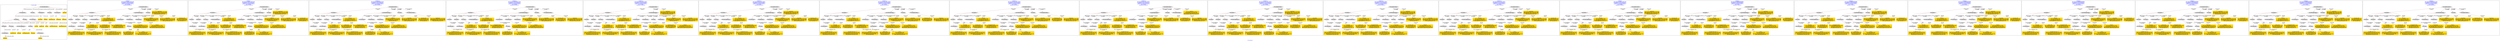 digraph n0 {
fontcolor="blue"
remincross="true"
label="s21-s-met.json"
subgraph cluster_0 {
label="1-correct model"
n2[style="filled",color="white",fillcolor="lightgray",label="E12_Production1"];
n3[style="filled",color="white",fillcolor="lightgray",label="E21_Person1"];
n4[style="filled",color="white",fillcolor="lightgray",label="E55_Type1"];
n5[style="filled",color="white",fillcolor="lightgray",label="E52_Time-Span3"];
n6[style="filled",color="white",fillcolor="lightgray",label="E69_Death1"];
n7[style="filled",color="white",fillcolor="lightgray",label="E74_Group1"];
n8[style="filled",color="white",fillcolor="lightgray",label="E82_Actor_Appellation1"];
n9[style="filled",color="white",fillcolor="lightgray",label="E67_Birth1"];
n10[shape="plaintext",style="filled",fillcolor="gold",label="artistURI"];
n11[style="filled",color="white",fillcolor="lightgray",label="E22_Man-Made_Object1"];
n12[style="filled",color="white",fillcolor="lightgray",label="E35_Title1"];
n13[style="filled",color="white",fillcolor="lightgray",label="E8_Acquisition1"];
n14[style="filled",color="white",fillcolor="lightgray",label="E55_Type2"];
n15[style="filled",color="white",fillcolor="lightgray",label="E54_Dimension1"];
n16[shape="plaintext",style="filled",fillcolor="gold",label="objectURI"];
n17[shape="plaintext",style="filled",fillcolor="gold",label="artworkTitle"];
n18[style="filled",color="white",fillcolor="lightgray",label="E52_Time-Span1"];
n19[shape="plaintext",style="filled",fillcolor="gold",label="birthDate"];
n20[style="filled",color="white",fillcolor="lightgray",label="E52_Time-Span2"];
n21[shape="plaintext",style="filled",fillcolor="gold",label="deathDate"];
n22[shape="plaintext",style="filled",fillcolor="gold",label="dateOfStartOfCreation"];
n23[shape="plaintext",style="filled",fillcolor="gold",label="dateOfEndOfCreation"];
n24[shape="plaintext",style="filled",fillcolor="gold",label="dimensions"];
n25[shape="plaintext",style="filled",fillcolor="gold",label="medium_URI"];
n26[shape="plaintext",style="filled",fillcolor="gold",label="medium"];
n27[shape="plaintext",style="filled",fillcolor="gold",label="classification_URI"];
n28[shape="plaintext",style="filled",fillcolor="gold",label="classification"];
n29[shape="plaintext",style="filled",fillcolor="gold",label="nationality_URI"];
n30[shape="plaintext",style="filled",fillcolor="gold",label="nationality"];
n31[shape="plaintext",style="filled",fillcolor="gold",label="artistAppellationURI"];
n32[shape="plaintext",style="filled",fillcolor="gold",label="artistName"];
n33[shape="plaintext",style="filled",fillcolor="gold",label="creditLine"];
}
subgraph cluster_1 {
label="candidate 0\nlink coherence:0.8928571428571429\nnode coherence:0.9230769230769231\nconfidence:0.4808946721408657\nmapping score:0.5124349761837074\ncost:126.99908\n-precision:0.68-recall:0.61"
n35[style="filled",color="white",fillcolor="lightgray",label="E12_Production1"];
n36[style="filled",color="white",fillcolor="lightgray",label="E55_Type1"];
n37[style="filled",color="white",fillcolor="lightgray",label="E21_Person1"];
n38[style="filled",color="white",fillcolor="lightgray",label="E67_Birth1"];
n39[style="filled",color="white",fillcolor="lightgray",label="E69_Death1"];
n40[style="filled",color="white",fillcolor="lightgray",label="E74_Group1"];
n41[style="filled",color="white",fillcolor="lightgray",label="E82_Actor_Appellation1"];
n42[style="filled",color="white",fillcolor="lightgray",label="E22_Man-Made_Object1"];
n43[style="filled",color="white",fillcolor="lightgray",label="E54_Dimension1"];
n44[style="filled",color="white",fillcolor="lightgray",label="E8_Acquisition1"];
n45[style="filled",color="white",fillcolor="lightgray",label="E33_Linguistic_Object2"];
n46[style="filled",color="white",fillcolor="lightgray",label="E55_Type2"];
n47[style="filled",color="white",fillcolor="lightgray",label="E52_Time-Span1"];
n48[style="filled",color="white",fillcolor="lightgray",label="E52_Time-Span3"];
n49[shape="plaintext",style="filled",fillcolor="gold",label="objectURI\n[E22_Man-Made_Object,classLink,0.863]\n[E22_Man-Made_Object,P3_has_note,0.051]\n[E30_Right,P3_has_note,0.044]\n[E35_Title,label,0.042]"];
n50[shape="plaintext",style="filled",fillcolor="gold",label="nationality\n[E74_Group,label,0.534]\n[E74_Group,classLink,0.252]\n[E55_Type,label,0.124]\n[E8_Acquisition,P3_has_note,0.09]"];
n51[shape="plaintext",style="filled",fillcolor="gold",label="classification_URI\n[E55_Type,classLink,0.463]\n[E57_Material,classLink,0.206]\n[E74_Group,classLink,0.204]\n[E55_Type,label,0.127]"];
n52[shape="plaintext",style="filled",fillcolor="gold",label="dimensions\n[E54_Dimension,P3_has_note,0.791]\n[E22_Man-Made_Object,P3_has_note,0.079]\n[E22_Man-Made_Object,classLink,0.073]\n[E34_Inscription,P3_has_note,0.057]"];
n53[shape="plaintext",style="filled",fillcolor="gold",label="classification\n[E33_Linguistic_Object,P3_has_note,0.298]\n[E22_Man-Made_Object,P3_has_note,0.289]\n[E73_Information_Object,P3_has_note,0.27]\n[E39_Actor,P3_has_note,0.143]"];
n54[shape="plaintext",style="filled",fillcolor="gold",label="medium_URI\n[E57_Material,classLink,0.333]\n[E74_Group,classLink,0.331]\n[E55_Type,classLink,0.285]\n[E55_Type,label,0.051]"];
n55[shape="plaintext",style="filled",fillcolor="gold",label="dateOfStartOfCreation\n[E52_Time-Span,P82b_end_of_the_end,0.423]\n[E52_Time-Span,P82_at_some_time_within,0.304]\n[E54_Dimension,P3_has_note,0.175]\n[E8_Acquisition,P3_has_note,0.098]"];
n56[shape="plaintext",style="filled",fillcolor="gold",label="artworkTitle\n[E22_Man-Made_Object,P3_has_note,0.353]\n[E73_Information_Object,P3_has_note,0.299]\n[E33_Linguistic_Object,P3_has_note,0.205]\n[E40_Legal_Body,label,0.143]"];
n57[shape="plaintext",style="filled",fillcolor="gold",label="nationality_URI\n[E74_Group,classLink,0.634]\n[E55_Type,classLink,0.201]\n[E57_Material,classLink,0.115]\n[E55_Type,label,0.05]"];
n58[shape="plaintext",style="filled",fillcolor="gold",label="dateOfEndOfCreation\n[E52_Time-Span,P82b_end_of_the_end,0.423]\n[E52_Time-Span,P82_at_some_time_within,0.304]\n[E54_Dimension,P3_has_note,0.175]\n[E8_Acquisition,P3_has_note,0.098]"];
n59[shape="plaintext",style="filled",fillcolor="gold",label="medium\n[E57_Material,label,0.306]\n[E55_Type,label,0.284]\n[E29_Design_or_Procedure,P3_has_note,0.218]\n[E57_Material,classLink,0.191]"];
n60[shape="plaintext",style="filled",fillcolor="gold",label="artistURI\n[E39_Actor,classLink,0.346]\n[E21_Person,classLink,0.322]\n[E82_Actor_Appellation,classLink,0.221]\n[E30_Right,P3_has_note,0.111]"];
n61[shape="plaintext",style="filled",fillcolor="gold",label="artistAppellationURI\n[E82_Actor_Appellation,classLink,0.863]\n[E39_Actor,classLink,0.061]\n[E21_Person,classLink,0.057]\n[E30_Right,P3_has_note,0.02]"];
n62[shape="plaintext",style="filled",fillcolor="gold",label="creditLine\n[E30_Right,P3_has_note,0.418]\n[E8_Acquisition,P3_has_note,0.386]\n[E52_Time-Span,P82b_end_of_the_end,0.124]\n[E33_Linguistic_Object,P3_has_note,0.071]"];
n63[shape="plaintext",style="filled",fillcolor="gold",label="birthDate\n[E52_Time-Span,P82b_end_of_the_end,0.527]\n[E52_Time-Span,P82_at_some_time_within,0.205]\n[E12_Production,P3_has_note,0.186]\n[E35_Title,label,0.082]"];
}
subgraph cluster_2 {
label="candidate 1\nlink coherence:0.8928571428571429\nnode coherence:0.9230769230769231\nconfidence:0.4550701912983472\nmapping score:0.5038268159028679\ncost:126.99908\n-precision:0.57-recall:0.52"
n65[style="filled",color="white",fillcolor="lightgray",label="E12_Production1"];
n66[style="filled",color="white",fillcolor="lightgray",label="E55_Type1"];
n67[style="filled",color="white",fillcolor="lightgray",label="E21_Person1"];
n68[style="filled",color="white",fillcolor="lightgray",label="E67_Birth1"];
n69[style="filled",color="white",fillcolor="lightgray",label="E69_Death1"];
n70[style="filled",color="white",fillcolor="lightgray",label="E74_Group1"];
n71[style="filled",color="white",fillcolor="lightgray",label="E82_Actor_Appellation1"];
n72[style="filled",color="white",fillcolor="lightgray",label="E22_Man-Made_Object1"];
n73[style="filled",color="white",fillcolor="lightgray",label="E54_Dimension1"];
n74[style="filled",color="white",fillcolor="lightgray",label="E8_Acquisition1"];
n75[style="filled",color="white",fillcolor="lightgray",label="E33_Linguistic_Object2"];
n76[style="filled",color="white",fillcolor="lightgray",label="E55_Type2"];
n77[style="filled",color="white",fillcolor="lightgray",label="E52_Time-Span1"];
n78[style="filled",color="white",fillcolor="lightgray",label="E52_Time-Span3"];
n79[shape="plaintext",style="filled",fillcolor="gold",label="objectURI\n[E22_Man-Made_Object,classLink,0.863]\n[E22_Man-Made_Object,P3_has_note,0.051]\n[E30_Right,P3_has_note,0.044]\n[E35_Title,label,0.042]"];
n80[shape="plaintext",style="filled",fillcolor="gold",label="nationality\n[E74_Group,label,0.534]\n[E74_Group,classLink,0.252]\n[E55_Type,label,0.124]\n[E8_Acquisition,P3_has_note,0.09]"];
n81[shape="plaintext",style="filled",fillcolor="gold",label="nationality_URI\n[E74_Group,classLink,0.634]\n[E55_Type,classLink,0.201]\n[E57_Material,classLink,0.115]\n[E55_Type,label,0.05]"];
n82[shape="plaintext",style="filled",fillcolor="gold",label="dimensions\n[E54_Dimension,P3_has_note,0.791]\n[E22_Man-Made_Object,P3_has_note,0.079]\n[E22_Man-Made_Object,classLink,0.073]\n[E34_Inscription,P3_has_note,0.057]"];
n83[shape="plaintext",style="filled",fillcolor="gold",label="classification\n[E33_Linguistic_Object,P3_has_note,0.298]\n[E22_Man-Made_Object,P3_has_note,0.289]\n[E73_Information_Object,P3_has_note,0.27]\n[E39_Actor,P3_has_note,0.143]"];
n84[shape="plaintext",style="filled",fillcolor="gold",label="classification_URI\n[E55_Type,classLink,0.463]\n[E57_Material,classLink,0.206]\n[E74_Group,classLink,0.204]\n[E55_Type,label,0.127]"];
n85[shape="plaintext",style="filled",fillcolor="gold",label="dateOfStartOfCreation\n[E52_Time-Span,P82b_end_of_the_end,0.423]\n[E52_Time-Span,P82_at_some_time_within,0.304]\n[E54_Dimension,P3_has_note,0.175]\n[E8_Acquisition,P3_has_note,0.098]"];
n86[shape="plaintext",style="filled",fillcolor="gold",label="artworkTitle\n[E22_Man-Made_Object,P3_has_note,0.353]\n[E73_Information_Object,P3_has_note,0.299]\n[E33_Linguistic_Object,P3_has_note,0.205]\n[E40_Legal_Body,label,0.143]"];
n87[shape="plaintext",style="filled",fillcolor="gold",label="medium_URI\n[E57_Material,classLink,0.333]\n[E74_Group,classLink,0.331]\n[E55_Type,classLink,0.285]\n[E55_Type,label,0.051]"];
n88[shape="plaintext",style="filled",fillcolor="gold",label="dateOfEndOfCreation\n[E52_Time-Span,P82b_end_of_the_end,0.423]\n[E52_Time-Span,P82_at_some_time_within,0.304]\n[E54_Dimension,P3_has_note,0.175]\n[E8_Acquisition,P3_has_note,0.098]"];
n89[shape="plaintext",style="filled",fillcolor="gold",label="medium\n[E57_Material,label,0.306]\n[E55_Type,label,0.284]\n[E29_Design_or_Procedure,P3_has_note,0.218]\n[E57_Material,classLink,0.191]"];
n90[shape="plaintext",style="filled",fillcolor="gold",label="artistURI\n[E39_Actor,classLink,0.346]\n[E21_Person,classLink,0.322]\n[E82_Actor_Appellation,classLink,0.221]\n[E30_Right,P3_has_note,0.111]"];
n91[shape="plaintext",style="filled",fillcolor="gold",label="artistAppellationURI\n[E82_Actor_Appellation,classLink,0.863]\n[E39_Actor,classLink,0.061]\n[E21_Person,classLink,0.057]\n[E30_Right,P3_has_note,0.02]"];
n92[shape="plaintext",style="filled",fillcolor="gold",label="creditLine\n[E30_Right,P3_has_note,0.418]\n[E8_Acquisition,P3_has_note,0.386]\n[E52_Time-Span,P82b_end_of_the_end,0.124]\n[E33_Linguistic_Object,P3_has_note,0.071]"];
n93[shape="plaintext",style="filled",fillcolor="gold",label="birthDate\n[E52_Time-Span,P82b_end_of_the_end,0.527]\n[E52_Time-Span,P82_at_some_time_within,0.205]\n[E12_Production,P3_has_note,0.186]\n[E35_Title,label,0.082]"];
}
subgraph cluster_3 {
label="candidate 10\nlink coherence:0.8620689655172413\nnode coherence:0.9230769230769231\nconfidence:0.4550701912983472\nmapping score:0.5038268159028679\ncost:226.99908\n-precision:0.55-recall:0.52"
n95[style="filled",color="white",fillcolor="lightgray",label="E12_Production1"];
n96[style="filled",color="white",fillcolor="lightgray",label="E55_Type1"];
n97[style="filled",color="white",fillcolor="lightgray",label="E21_Person1"];
n98[style="filled",color="white",fillcolor="lightgray",label="E67_Birth1"];
n99[style="filled",color="white",fillcolor="lightgray",label="E69_Death1"];
n100[style="filled",color="white",fillcolor="lightgray",label="E74_Group1"];
n101[style="filled",color="white",fillcolor="lightgray",label="E82_Actor_Appellation1"];
n102[style="filled",color="white",fillcolor="lightgray",label="E22_Man-Made_Object1"];
n103[style="filled",color="white",fillcolor="lightgray",label="E54_Dimension1"];
n104[style="filled",color="white",fillcolor="lightgray",label="E8_Acquisition1"];
n105[style="filled",color="white",fillcolor="lightgray",label="E33_Linguistic_Object2"];
n106[style="filled",color="white",fillcolor="lightgray",label="E55_Type2"];
n107[style="filled",color="white",fillcolor="lightgray",label="E52_Time-Span1"];
n108[style="filled",color="white",fillcolor="lightgray",label="E52_Time-Span3"];
n109[style="filled",color="white",fillcolor="lightgray",label="E33_Linguistic_Object1"];
n110[shape="plaintext",style="filled",fillcolor="gold",label="objectURI\n[E22_Man-Made_Object,classLink,0.863]\n[E22_Man-Made_Object,P3_has_note,0.051]\n[E30_Right,P3_has_note,0.044]\n[E35_Title,label,0.042]"];
n111[shape="plaintext",style="filled",fillcolor="gold",label="nationality\n[E74_Group,label,0.534]\n[E74_Group,classLink,0.252]\n[E55_Type,label,0.124]\n[E8_Acquisition,P3_has_note,0.09]"];
n112[shape="plaintext",style="filled",fillcolor="gold",label="nationality_URI\n[E74_Group,classLink,0.634]\n[E55_Type,classLink,0.201]\n[E57_Material,classLink,0.115]\n[E55_Type,label,0.05]"];
n113[shape="plaintext",style="filled",fillcolor="gold",label="dimensions\n[E54_Dimension,P3_has_note,0.791]\n[E22_Man-Made_Object,P3_has_note,0.079]\n[E22_Man-Made_Object,classLink,0.073]\n[E34_Inscription,P3_has_note,0.057]"];
n114[shape="plaintext",style="filled",fillcolor="gold",label="classification_URI\n[E55_Type,classLink,0.463]\n[E57_Material,classLink,0.206]\n[E74_Group,classLink,0.204]\n[E55_Type,label,0.127]"];
n115[shape="plaintext",style="filled",fillcolor="gold",label="classification\n[E33_Linguistic_Object,P3_has_note,0.298]\n[E22_Man-Made_Object,P3_has_note,0.289]\n[E73_Information_Object,P3_has_note,0.27]\n[E39_Actor,P3_has_note,0.143]"];
n116[shape="plaintext",style="filled",fillcolor="gold",label="dateOfStartOfCreation\n[E52_Time-Span,P82b_end_of_the_end,0.423]\n[E52_Time-Span,P82_at_some_time_within,0.304]\n[E54_Dimension,P3_has_note,0.175]\n[E8_Acquisition,P3_has_note,0.098]"];
n117[shape="plaintext",style="filled",fillcolor="gold",label="artworkTitle\n[E22_Man-Made_Object,P3_has_note,0.353]\n[E73_Information_Object,P3_has_note,0.299]\n[E33_Linguistic_Object,P3_has_note,0.205]\n[E40_Legal_Body,label,0.143]"];
n118[shape="plaintext",style="filled",fillcolor="gold",label="medium_URI\n[E57_Material,classLink,0.333]\n[E74_Group,classLink,0.331]\n[E55_Type,classLink,0.285]\n[E55_Type,label,0.051]"];
n119[shape="plaintext",style="filled",fillcolor="gold",label="dateOfEndOfCreation\n[E52_Time-Span,P82b_end_of_the_end,0.423]\n[E52_Time-Span,P82_at_some_time_within,0.304]\n[E54_Dimension,P3_has_note,0.175]\n[E8_Acquisition,P3_has_note,0.098]"];
n120[shape="plaintext",style="filled",fillcolor="gold",label="medium\n[E57_Material,label,0.306]\n[E55_Type,label,0.284]\n[E29_Design_or_Procedure,P3_has_note,0.218]\n[E57_Material,classLink,0.191]"];
n121[shape="plaintext",style="filled",fillcolor="gold",label="artistURI\n[E39_Actor,classLink,0.346]\n[E21_Person,classLink,0.322]\n[E82_Actor_Appellation,classLink,0.221]\n[E30_Right,P3_has_note,0.111]"];
n122[shape="plaintext",style="filled",fillcolor="gold",label="artistAppellationURI\n[E82_Actor_Appellation,classLink,0.863]\n[E39_Actor,classLink,0.061]\n[E21_Person,classLink,0.057]\n[E30_Right,P3_has_note,0.02]"];
n123[shape="plaintext",style="filled",fillcolor="gold",label="creditLine\n[E30_Right,P3_has_note,0.418]\n[E8_Acquisition,P3_has_note,0.386]\n[E52_Time-Span,P82b_end_of_the_end,0.124]\n[E33_Linguistic_Object,P3_has_note,0.071]"];
n124[shape="plaintext",style="filled",fillcolor="gold",label="birthDate\n[E52_Time-Span,P82b_end_of_the_end,0.527]\n[E52_Time-Span,P82_at_some_time_within,0.205]\n[E12_Production,P3_has_note,0.186]\n[E35_Title,label,0.082]"];
}
subgraph cluster_4 {
label="candidate 11\nlink coherence:0.8620689655172413\nnode coherence:0.9230769230769231\nconfidence:0.4550701912983472\nmapping score:0.5038268159028679\ncost:226.99909\n-precision:0.55-recall:0.52"
n126[style="filled",color="white",fillcolor="lightgray",label="E12_Production1"];
n127[style="filled",color="white",fillcolor="lightgray",label="E55_Type1"];
n128[style="filled",color="white",fillcolor="lightgray",label="E21_Person1"];
n129[style="filled",color="white",fillcolor="lightgray",label="E67_Birth1"];
n130[style="filled",color="white",fillcolor="lightgray",label="E69_Death1"];
n131[style="filled",color="white",fillcolor="lightgray",label="E74_Group1"];
n132[style="filled",color="white",fillcolor="lightgray",label="E82_Actor_Appellation1"];
n133[style="filled",color="white",fillcolor="lightgray",label="E22_Man-Made_Object1"];
n134[style="filled",color="white",fillcolor="lightgray",label="E54_Dimension1"];
n135[style="filled",color="white",fillcolor="lightgray",label="E8_Acquisition1"];
n136[style="filled",color="white",fillcolor="lightgray",label="E33_Linguistic_Object1"];
n137[style="filled",color="white",fillcolor="lightgray",label="E55_Type3"];
n138[style="filled",color="white",fillcolor="lightgray",label="E52_Time-Span1"];
n139[style="filled",color="white",fillcolor="lightgray",label="E52_Time-Span3"];
n140[style="filled",color="white",fillcolor="lightgray",label="E33_Linguistic_Object2"];
n141[shape="plaintext",style="filled",fillcolor="gold",label="objectURI\n[E22_Man-Made_Object,classLink,0.863]\n[E22_Man-Made_Object,P3_has_note,0.051]\n[E30_Right,P3_has_note,0.044]\n[E35_Title,label,0.042]"];
n142[shape="plaintext",style="filled",fillcolor="gold",label="nationality\n[E74_Group,label,0.534]\n[E74_Group,classLink,0.252]\n[E55_Type,label,0.124]\n[E8_Acquisition,P3_has_note,0.09]"];
n143[shape="plaintext",style="filled",fillcolor="gold",label="dimensions\n[E54_Dimension,P3_has_note,0.791]\n[E22_Man-Made_Object,P3_has_note,0.079]\n[E22_Man-Made_Object,classLink,0.073]\n[E34_Inscription,P3_has_note,0.057]"];
n144[shape="plaintext",style="filled",fillcolor="gold",label="classification\n[E33_Linguistic_Object,P3_has_note,0.298]\n[E22_Man-Made_Object,P3_has_note,0.289]\n[E73_Information_Object,P3_has_note,0.27]\n[E39_Actor,P3_has_note,0.143]"];
n145[shape="plaintext",style="filled",fillcolor="gold",label="classification_URI\n[E55_Type,classLink,0.463]\n[E57_Material,classLink,0.206]\n[E74_Group,classLink,0.204]\n[E55_Type,label,0.127]"];
n146[shape="plaintext",style="filled",fillcolor="gold",label="dateOfStartOfCreation\n[E52_Time-Span,P82b_end_of_the_end,0.423]\n[E52_Time-Span,P82_at_some_time_within,0.304]\n[E54_Dimension,P3_has_note,0.175]\n[E8_Acquisition,P3_has_note,0.098]"];
n147[shape="plaintext",style="filled",fillcolor="gold",label="artworkTitle\n[E22_Man-Made_Object,P3_has_note,0.353]\n[E73_Information_Object,P3_has_note,0.299]\n[E33_Linguistic_Object,P3_has_note,0.205]\n[E40_Legal_Body,label,0.143]"];
n148[shape="plaintext",style="filled",fillcolor="gold",label="medium_URI\n[E57_Material,classLink,0.333]\n[E74_Group,classLink,0.331]\n[E55_Type,classLink,0.285]\n[E55_Type,label,0.051]"];
n149[shape="plaintext",style="filled",fillcolor="gold",label="dateOfEndOfCreation\n[E52_Time-Span,P82b_end_of_the_end,0.423]\n[E52_Time-Span,P82_at_some_time_within,0.304]\n[E54_Dimension,P3_has_note,0.175]\n[E8_Acquisition,P3_has_note,0.098]"];
n150[shape="plaintext",style="filled",fillcolor="gold",label="medium\n[E57_Material,label,0.306]\n[E55_Type,label,0.284]\n[E29_Design_or_Procedure,P3_has_note,0.218]\n[E57_Material,classLink,0.191]"];
n151[shape="plaintext",style="filled",fillcolor="gold",label="artistURI\n[E39_Actor,classLink,0.346]\n[E21_Person,classLink,0.322]\n[E82_Actor_Appellation,classLink,0.221]\n[E30_Right,P3_has_note,0.111]"];
n152[shape="plaintext",style="filled",fillcolor="gold",label="nationality_URI\n[E74_Group,classLink,0.634]\n[E55_Type,classLink,0.201]\n[E57_Material,classLink,0.115]\n[E55_Type,label,0.05]"];
n153[shape="plaintext",style="filled",fillcolor="gold",label="artistAppellationURI\n[E82_Actor_Appellation,classLink,0.863]\n[E39_Actor,classLink,0.061]\n[E21_Person,classLink,0.057]\n[E30_Right,P3_has_note,0.02]"];
n154[shape="plaintext",style="filled",fillcolor="gold",label="creditLine\n[E30_Right,P3_has_note,0.418]\n[E8_Acquisition,P3_has_note,0.386]\n[E52_Time-Span,P82b_end_of_the_end,0.124]\n[E33_Linguistic_Object,P3_has_note,0.071]"];
n155[shape="plaintext",style="filled",fillcolor="gold",label="birthDate\n[E52_Time-Span,P82b_end_of_the_end,0.527]\n[E52_Time-Span,P82_at_some_time_within,0.205]\n[E12_Production,P3_has_note,0.186]\n[E35_Title,label,0.082]"];
}
subgraph cluster_5 {
label="candidate 12\nlink coherence:0.8571428571428571\nnode coherence:0.9230769230769231\nconfidence:0.4808946721408657\nmapping score:0.5124349761837074\ncost:126.99906\n-precision:0.71-recall:0.65"
n157[style="filled",color="white",fillcolor="lightgray",label="E12_Production1"];
n158[style="filled",color="white",fillcolor="lightgray",label="E55_Type1"];
n159[style="filled",color="white",fillcolor="lightgray",label="E21_Person1"];
n160[style="filled",color="white",fillcolor="lightgray",label="E67_Birth1"];
n161[style="filled",color="white",fillcolor="lightgray",label="E69_Death1"];
n162[style="filled",color="white",fillcolor="lightgray",label="E74_Group1"];
n163[style="filled",color="white",fillcolor="lightgray",label="E82_Actor_Appellation1"];
n164[style="filled",color="white",fillcolor="lightgray",label="E22_Man-Made_Object1"];
n165[style="filled",color="white",fillcolor="lightgray",label="E54_Dimension1"];
n166[style="filled",color="white",fillcolor="lightgray",label="E55_Type2"];
n167[style="filled",color="white",fillcolor="lightgray",label="E8_Acquisition1"];
n168[style="filled",color="white",fillcolor="lightgray",label="E33_Linguistic_Object1"];
n169[style="filled",color="white",fillcolor="lightgray",label="E52_Time-Span1"];
n170[style="filled",color="white",fillcolor="lightgray",label="E52_Time-Span3"];
n171[shape="plaintext",style="filled",fillcolor="gold",label="objectURI\n[E22_Man-Made_Object,classLink,0.863]\n[E22_Man-Made_Object,P3_has_note,0.051]\n[E30_Right,P3_has_note,0.044]\n[E35_Title,label,0.042]"];
n172[shape="plaintext",style="filled",fillcolor="gold",label="nationality\n[E74_Group,label,0.534]\n[E74_Group,classLink,0.252]\n[E55_Type,label,0.124]\n[E8_Acquisition,P3_has_note,0.09]"];
n173[shape="plaintext",style="filled",fillcolor="gold",label="classification_URI\n[E55_Type,classLink,0.463]\n[E57_Material,classLink,0.206]\n[E74_Group,classLink,0.204]\n[E55_Type,label,0.127]"];
n174[shape="plaintext",style="filled",fillcolor="gold",label="dimensions\n[E54_Dimension,P3_has_note,0.791]\n[E22_Man-Made_Object,P3_has_note,0.079]\n[E22_Man-Made_Object,classLink,0.073]\n[E34_Inscription,P3_has_note,0.057]"];
n175[shape="plaintext",style="filled",fillcolor="gold",label="medium_URI\n[E57_Material,classLink,0.333]\n[E74_Group,classLink,0.331]\n[E55_Type,classLink,0.285]\n[E55_Type,label,0.051]"];
n176[shape="plaintext",style="filled",fillcolor="gold",label="classification\n[E33_Linguistic_Object,P3_has_note,0.298]\n[E22_Man-Made_Object,P3_has_note,0.289]\n[E73_Information_Object,P3_has_note,0.27]\n[E39_Actor,P3_has_note,0.143]"];
n177[shape="plaintext",style="filled",fillcolor="gold",label="dateOfStartOfCreation\n[E52_Time-Span,P82b_end_of_the_end,0.423]\n[E52_Time-Span,P82_at_some_time_within,0.304]\n[E54_Dimension,P3_has_note,0.175]\n[E8_Acquisition,P3_has_note,0.098]"];
n178[shape="plaintext",style="filled",fillcolor="gold",label="artworkTitle\n[E22_Man-Made_Object,P3_has_note,0.353]\n[E73_Information_Object,P3_has_note,0.299]\n[E33_Linguistic_Object,P3_has_note,0.205]\n[E40_Legal_Body,label,0.143]"];
n179[shape="plaintext",style="filled",fillcolor="gold",label="nationality_URI\n[E74_Group,classLink,0.634]\n[E55_Type,classLink,0.201]\n[E57_Material,classLink,0.115]\n[E55_Type,label,0.05]"];
n180[shape="plaintext",style="filled",fillcolor="gold",label="dateOfEndOfCreation\n[E52_Time-Span,P82b_end_of_the_end,0.423]\n[E52_Time-Span,P82_at_some_time_within,0.304]\n[E54_Dimension,P3_has_note,0.175]\n[E8_Acquisition,P3_has_note,0.098]"];
n181[shape="plaintext",style="filled",fillcolor="gold",label="medium\n[E57_Material,label,0.306]\n[E55_Type,label,0.284]\n[E29_Design_or_Procedure,P3_has_note,0.218]\n[E57_Material,classLink,0.191]"];
n182[shape="plaintext",style="filled",fillcolor="gold",label="artistURI\n[E39_Actor,classLink,0.346]\n[E21_Person,classLink,0.322]\n[E82_Actor_Appellation,classLink,0.221]\n[E30_Right,P3_has_note,0.111]"];
n183[shape="plaintext",style="filled",fillcolor="gold",label="artistAppellationURI\n[E82_Actor_Appellation,classLink,0.863]\n[E39_Actor,classLink,0.061]\n[E21_Person,classLink,0.057]\n[E30_Right,P3_has_note,0.02]"];
n184[shape="plaintext",style="filled",fillcolor="gold",label="creditLine\n[E30_Right,P3_has_note,0.418]\n[E8_Acquisition,P3_has_note,0.386]\n[E52_Time-Span,P82b_end_of_the_end,0.124]\n[E33_Linguistic_Object,P3_has_note,0.071]"];
n185[shape="plaintext",style="filled",fillcolor="gold",label="birthDate\n[E52_Time-Span,P82b_end_of_the_end,0.527]\n[E52_Time-Span,P82_at_some_time_within,0.205]\n[E12_Production,P3_has_note,0.186]\n[E35_Title,label,0.082]"];
}
subgraph cluster_6 {
label="candidate 13\nlink coherence:0.8571428571428571\nnode coherence:0.9230769230769231\nconfidence:0.4808946721408657\nmapping score:0.5124349761837074\ncost:126.9991\n-precision:0.68-recall:0.61"
n187[style="filled",color="white",fillcolor="lightgray",label="E12_Production1"];
n188[style="filled",color="white",fillcolor="lightgray",label="E55_Type1"];
n189[style="filled",color="white",fillcolor="lightgray",label="E21_Person1"];
n190[style="filled",color="white",fillcolor="lightgray",label="E67_Birth1"];
n191[style="filled",color="white",fillcolor="lightgray",label="E69_Death1"];
n192[style="filled",color="white",fillcolor="lightgray",label="E74_Group1"];
n193[style="filled",color="white",fillcolor="lightgray",label="E82_Actor_Appellation1"];
n194[style="filled",color="white",fillcolor="lightgray",label="E22_Man-Made_Object1"];
n195[style="filled",color="white",fillcolor="lightgray",label="E54_Dimension1"];
n196[style="filled",color="white",fillcolor="lightgray",label="E8_Acquisition1"];
n197[style="filled",color="white",fillcolor="lightgray",label="E33_Linguistic_Object1"];
n198[style="filled",color="white",fillcolor="lightgray",label="E55_Type2"];
n199[style="filled",color="white",fillcolor="lightgray",label="E52_Time-Span1"];
n200[style="filled",color="white",fillcolor="lightgray",label="E52_Time-Span3"];
n201[shape="plaintext",style="filled",fillcolor="gold",label="objectURI\n[E22_Man-Made_Object,classLink,0.863]\n[E22_Man-Made_Object,P3_has_note,0.051]\n[E30_Right,P3_has_note,0.044]\n[E35_Title,label,0.042]"];
n202[shape="plaintext",style="filled",fillcolor="gold",label="nationality\n[E74_Group,label,0.534]\n[E74_Group,classLink,0.252]\n[E55_Type,label,0.124]\n[E8_Acquisition,P3_has_note,0.09]"];
n203[shape="plaintext",style="filled",fillcolor="gold",label="classification_URI\n[E55_Type,classLink,0.463]\n[E57_Material,classLink,0.206]\n[E74_Group,classLink,0.204]\n[E55_Type,label,0.127]"];
n204[shape="plaintext",style="filled",fillcolor="gold",label="dimensions\n[E54_Dimension,P3_has_note,0.791]\n[E22_Man-Made_Object,P3_has_note,0.079]\n[E22_Man-Made_Object,classLink,0.073]\n[E34_Inscription,P3_has_note,0.057]"];
n205[shape="plaintext",style="filled",fillcolor="gold",label="medium_URI\n[E57_Material,classLink,0.333]\n[E74_Group,classLink,0.331]\n[E55_Type,classLink,0.285]\n[E55_Type,label,0.051]"];
n206[shape="plaintext",style="filled",fillcolor="gold",label="classification\n[E33_Linguistic_Object,P3_has_note,0.298]\n[E22_Man-Made_Object,P3_has_note,0.289]\n[E73_Information_Object,P3_has_note,0.27]\n[E39_Actor,P3_has_note,0.143]"];
n207[shape="plaintext",style="filled",fillcolor="gold",label="dateOfStartOfCreation\n[E52_Time-Span,P82b_end_of_the_end,0.423]\n[E52_Time-Span,P82_at_some_time_within,0.304]\n[E54_Dimension,P3_has_note,0.175]\n[E8_Acquisition,P3_has_note,0.098]"];
n208[shape="plaintext",style="filled",fillcolor="gold",label="artworkTitle\n[E22_Man-Made_Object,P3_has_note,0.353]\n[E73_Information_Object,P3_has_note,0.299]\n[E33_Linguistic_Object,P3_has_note,0.205]\n[E40_Legal_Body,label,0.143]"];
n209[shape="plaintext",style="filled",fillcolor="gold",label="nationality_URI\n[E74_Group,classLink,0.634]\n[E55_Type,classLink,0.201]\n[E57_Material,classLink,0.115]\n[E55_Type,label,0.05]"];
n210[shape="plaintext",style="filled",fillcolor="gold",label="dateOfEndOfCreation\n[E52_Time-Span,P82b_end_of_the_end,0.423]\n[E52_Time-Span,P82_at_some_time_within,0.304]\n[E54_Dimension,P3_has_note,0.175]\n[E8_Acquisition,P3_has_note,0.098]"];
n211[shape="plaintext",style="filled",fillcolor="gold",label="medium\n[E57_Material,label,0.306]\n[E55_Type,label,0.284]\n[E29_Design_or_Procedure,P3_has_note,0.218]\n[E57_Material,classLink,0.191]"];
n212[shape="plaintext",style="filled",fillcolor="gold",label="artistURI\n[E39_Actor,classLink,0.346]\n[E21_Person,classLink,0.322]\n[E82_Actor_Appellation,classLink,0.221]\n[E30_Right,P3_has_note,0.111]"];
n213[shape="plaintext",style="filled",fillcolor="gold",label="artistAppellationURI\n[E82_Actor_Appellation,classLink,0.863]\n[E39_Actor,classLink,0.061]\n[E21_Person,classLink,0.057]\n[E30_Right,P3_has_note,0.02]"];
n214[shape="plaintext",style="filled",fillcolor="gold",label="creditLine\n[E30_Right,P3_has_note,0.418]\n[E8_Acquisition,P3_has_note,0.386]\n[E52_Time-Span,P82b_end_of_the_end,0.124]\n[E33_Linguistic_Object,P3_has_note,0.071]"];
n215[shape="plaintext",style="filled",fillcolor="gold",label="birthDate\n[E52_Time-Span,P82b_end_of_the_end,0.527]\n[E52_Time-Span,P82_at_some_time_within,0.205]\n[E12_Production,P3_has_note,0.186]\n[E35_Title,label,0.082]"];
}
subgraph cluster_7 {
label="candidate 14\nlink coherence:0.8571428571428571\nnode coherence:0.9230769230769231\nconfidence:0.4808946721408657\nmapping score:0.5124349761837074\ncost:126.99912\n-precision:0.68-recall:0.61"
n217[style="filled",color="white",fillcolor="lightgray",label="E12_Production1"];
n218[style="filled",color="white",fillcolor="lightgray",label="E52_Time-Span2"];
n219[style="filled",color="white",fillcolor="lightgray",label="E55_Type1"];
n220[style="filled",color="white",fillcolor="lightgray",label="E21_Person1"];
n221[style="filled",color="white",fillcolor="lightgray",label="E67_Birth1"];
n222[style="filled",color="white",fillcolor="lightgray",label="E74_Group1"];
n223[style="filled",color="white",fillcolor="lightgray",label="E82_Actor_Appellation1"];
n224[style="filled",color="white",fillcolor="lightgray",label="E22_Man-Made_Object1"];
n225[style="filled",color="white",fillcolor="lightgray",label="E54_Dimension1"];
n226[style="filled",color="white",fillcolor="lightgray",label="E8_Acquisition1"];
n227[style="filled",color="white",fillcolor="lightgray",label="E33_Linguistic_Object2"];
n228[style="filled",color="white",fillcolor="lightgray",label="E55_Type2"];
n229[style="filled",color="white",fillcolor="lightgray",label="E52_Time-Span1"];
n230[style="filled",color="white",fillcolor="lightgray",label="E33_Linguistic_Object1"];
n231[shape="plaintext",style="filled",fillcolor="gold",label="dateOfStartOfCreation\n[E52_Time-Span,P82b_end_of_the_end,0.423]\n[E52_Time-Span,P82_at_some_time_within,0.304]\n[E54_Dimension,P3_has_note,0.175]\n[E8_Acquisition,P3_has_note,0.098]"];
n232[shape="plaintext",style="filled",fillcolor="gold",label="objectURI\n[E22_Man-Made_Object,classLink,0.863]\n[E22_Man-Made_Object,P3_has_note,0.051]\n[E30_Right,P3_has_note,0.044]\n[E35_Title,label,0.042]"];
n233[shape="plaintext",style="filled",fillcolor="gold",label="nationality\n[E74_Group,label,0.534]\n[E74_Group,classLink,0.252]\n[E55_Type,label,0.124]\n[E8_Acquisition,P3_has_note,0.09]"];
n234[shape="plaintext",style="filled",fillcolor="gold",label="classification_URI\n[E55_Type,classLink,0.463]\n[E57_Material,classLink,0.206]\n[E74_Group,classLink,0.204]\n[E55_Type,label,0.127]"];
n235[shape="plaintext",style="filled",fillcolor="gold",label="dimensions\n[E54_Dimension,P3_has_note,0.791]\n[E22_Man-Made_Object,P3_has_note,0.079]\n[E22_Man-Made_Object,classLink,0.073]\n[E34_Inscription,P3_has_note,0.057]"];
n236[shape="plaintext",style="filled",fillcolor="gold",label="medium_URI\n[E57_Material,classLink,0.333]\n[E74_Group,classLink,0.331]\n[E55_Type,classLink,0.285]\n[E55_Type,label,0.051]"];
n237[shape="plaintext",style="filled",fillcolor="gold",label="classification\n[E33_Linguistic_Object,P3_has_note,0.298]\n[E22_Man-Made_Object,P3_has_note,0.289]\n[E73_Information_Object,P3_has_note,0.27]\n[E39_Actor,P3_has_note,0.143]"];
n238[shape="plaintext",style="filled",fillcolor="gold",label="dateOfEndOfCreation\n[E52_Time-Span,P82b_end_of_the_end,0.423]\n[E52_Time-Span,P82_at_some_time_within,0.304]\n[E54_Dimension,P3_has_note,0.175]\n[E8_Acquisition,P3_has_note,0.098]"];
n239[shape="plaintext",style="filled",fillcolor="gold",label="artworkTitle\n[E22_Man-Made_Object,P3_has_note,0.353]\n[E73_Information_Object,P3_has_note,0.299]\n[E33_Linguistic_Object,P3_has_note,0.205]\n[E40_Legal_Body,label,0.143]"];
n240[shape="plaintext",style="filled",fillcolor="gold",label="nationality_URI\n[E74_Group,classLink,0.634]\n[E55_Type,classLink,0.201]\n[E57_Material,classLink,0.115]\n[E55_Type,label,0.05]"];
n241[shape="plaintext",style="filled",fillcolor="gold",label="medium\n[E57_Material,label,0.306]\n[E55_Type,label,0.284]\n[E29_Design_or_Procedure,P3_has_note,0.218]\n[E57_Material,classLink,0.191]"];
n242[shape="plaintext",style="filled",fillcolor="gold",label="artistURI\n[E39_Actor,classLink,0.346]\n[E21_Person,classLink,0.322]\n[E82_Actor_Appellation,classLink,0.221]\n[E30_Right,P3_has_note,0.111]"];
n243[shape="plaintext",style="filled",fillcolor="gold",label="artistAppellationURI\n[E82_Actor_Appellation,classLink,0.863]\n[E39_Actor,classLink,0.061]\n[E21_Person,classLink,0.057]\n[E30_Right,P3_has_note,0.02]"];
n244[shape="plaintext",style="filled",fillcolor="gold",label="creditLine\n[E30_Right,P3_has_note,0.418]\n[E8_Acquisition,P3_has_note,0.386]\n[E52_Time-Span,P82b_end_of_the_end,0.124]\n[E33_Linguistic_Object,P3_has_note,0.071]"];
n245[shape="plaintext",style="filled",fillcolor="gold",label="birthDate\n[E52_Time-Span,P82b_end_of_the_end,0.527]\n[E52_Time-Span,P82_at_some_time_within,0.205]\n[E12_Production,P3_has_note,0.186]\n[E35_Title,label,0.082]"];
}
subgraph cluster_8 {
label="candidate 15\nlink coherence:0.8571428571428571\nnode coherence:0.9230769230769231\nconfidence:0.4808946721408657\nmapping score:0.5124349761837074\ncost:225.99912\n-precision:0.68-recall:0.61"
n247[style="filled",color="white",fillcolor="lightgray",label="E12_Production1"];
n248[style="filled",color="white",fillcolor="lightgray",label="E52_Time-Span2"];
n249[style="filled",color="white",fillcolor="lightgray",label="E55_Type1"];
n250[style="filled",color="white",fillcolor="lightgray",label="E21_Person1"];
n251[style="filled",color="white",fillcolor="lightgray",label="E67_Birth1"];
n252[style="filled",color="white",fillcolor="lightgray",label="E74_Group1"];
n253[style="filled",color="white",fillcolor="lightgray",label="E82_Actor_Appellation1"];
n254[style="filled",color="white",fillcolor="lightgray",label="E22_Man-Made_Object1"];
n255[style="filled",color="white",fillcolor="lightgray",label="E54_Dimension1"];
n256[style="filled",color="white",fillcolor="lightgray",label="E8_Acquisition1"];
n257[style="filled",color="white",fillcolor="lightgray",label="E33_Linguistic_Object2"];
n258[style="filled",color="white",fillcolor="lightgray",label="E55_Type2"];
n259[style="filled",color="white",fillcolor="lightgray",label="E52_Time-Span1"];
n260[style="filled",color="white",fillcolor="lightgray",label="E33_Linguistic_Object1"];
n261[shape="plaintext",style="filled",fillcolor="gold",label="dateOfEndOfCreation\n[E52_Time-Span,P82b_end_of_the_end,0.423]\n[E52_Time-Span,P82_at_some_time_within,0.304]\n[E54_Dimension,P3_has_note,0.175]\n[E8_Acquisition,P3_has_note,0.098]"];
n262[shape="plaintext",style="filled",fillcolor="gold",label="objectURI\n[E22_Man-Made_Object,classLink,0.863]\n[E22_Man-Made_Object,P3_has_note,0.051]\n[E30_Right,P3_has_note,0.044]\n[E35_Title,label,0.042]"];
n263[shape="plaintext",style="filled",fillcolor="gold",label="nationality\n[E74_Group,label,0.534]\n[E74_Group,classLink,0.252]\n[E55_Type,label,0.124]\n[E8_Acquisition,P3_has_note,0.09]"];
n264[shape="plaintext",style="filled",fillcolor="gold",label="classification_URI\n[E55_Type,classLink,0.463]\n[E57_Material,classLink,0.206]\n[E74_Group,classLink,0.204]\n[E55_Type,label,0.127]"];
n265[shape="plaintext",style="filled",fillcolor="gold",label="dimensions\n[E54_Dimension,P3_has_note,0.791]\n[E22_Man-Made_Object,P3_has_note,0.079]\n[E22_Man-Made_Object,classLink,0.073]\n[E34_Inscription,P3_has_note,0.057]"];
n266[shape="plaintext",style="filled",fillcolor="gold",label="medium_URI\n[E57_Material,classLink,0.333]\n[E74_Group,classLink,0.331]\n[E55_Type,classLink,0.285]\n[E55_Type,label,0.051]"];
n267[shape="plaintext",style="filled",fillcolor="gold",label="classification\n[E33_Linguistic_Object,P3_has_note,0.298]\n[E22_Man-Made_Object,P3_has_note,0.289]\n[E73_Information_Object,P3_has_note,0.27]\n[E39_Actor,P3_has_note,0.143]"];
n268[shape="plaintext",style="filled",fillcolor="gold",label="dateOfStartOfCreation\n[E52_Time-Span,P82b_end_of_the_end,0.423]\n[E52_Time-Span,P82_at_some_time_within,0.304]\n[E54_Dimension,P3_has_note,0.175]\n[E8_Acquisition,P3_has_note,0.098]"];
n269[shape="plaintext",style="filled",fillcolor="gold",label="artworkTitle\n[E22_Man-Made_Object,P3_has_note,0.353]\n[E73_Information_Object,P3_has_note,0.299]\n[E33_Linguistic_Object,P3_has_note,0.205]\n[E40_Legal_Body,label,0.143]"];
n270[shape="plaintext",style="filled",fillcolor="gold",label="nationality_URI\n[E74_Group,classLink,0.634]\n[E55_Type,classLink,0.201]\n[E57_Material,classLink,0.115]\n[E55_Type,label,0.05]"];
n271[shape="plaintext",style="filled",fillcolor="gold",label="medium\n[E57_Material,label,0.306]\n[E55_Type,label,0.284]\n[E29_Design_or_Procedure,P3_has_note,0.218]\n[E57_Material,classLink,0.191]"];
n272[shape="plaintext",style="filled",fillcolor="gold",label="artistURI\n[E39_Actor,classLink,0.346]\n[E21_Person,classLink,0.322]\n[E82_Actor_Appellation,classLink,0.221]\n[E30_Right,P3_has_note,0.111]"];
n273[shape="plaintext",style="filled",fillcolor="gold",label="artistAppellationURI\n[E82_Actor_Appellation,classLink,0.863]\n[E39_Actor,classLink,0.061]\n[E21_Person,classLink,0.057]\n[E30_Right,P3_has_note,0.02]"];
n274[shape="plaintext",style="filled",fillcolor="gold",label="creditLine\n[E30_Right,P3_has_note,0.418]\n[E8_Acquisition,P3_has_note,0.386]\n[E52_Time-Span,P82b_end_of_the_end,0.124]\n[E33_Linguistic_Object,P3_has_note,0.071]"];
n275[shape="plaintext",style="filled",fillcolor="gold",label="birthDate\n[E52_Time-Span,P82b_end_of_the_end,0.527]\n[E52_Time-Span,P82_at_some_time_within,0.205]\n[E12_Production,P3_has_note,0.186]\n[E35_Title,label,0.082]"];
}
subgraph cluster_9 {
label="candidate 16\nlink coherence:0.8571428571428571\nnode coherence:0.9230769230769231\nconfidence:0.4599115297423112\nmapping score:0.5054405953841892\ncost:225.99916\n-precision:0.61-recall:0.55"
n277[style="filled",color="white",fillcolor="lightgray",label="E12_Production1"];
n278[style="filled",color="white",fillcolor="lightgray",label="E55_Type1"];
n279[style="filled",color="white",fillcolor="lightgray",label="E21_Person1"];
n280[style="filled",color="white",fillcolor="lightgray",label="E67_Birth1"];
n281[style="filled",color="white",fillcolor="lightgray",label="E69_Death1"];
n282[style="filled",color="white",fillcolor="lightgray",label="E74_Group1"];
n283[style="filled",color="white",fillcolor="lightgray",label="E82_Actor_Appellation1"];
n284[style="filled",color="white",fillcolor="lightgray",label="E22_Man-Made_Object1"];
n285[style="filled",color="white",fillcolor="lightgray",label="E54_Dimension1"];
n286[style="filled",color="white",fillcolor="lightgray",label="E33_Linguistic_Object2"];
n287[style="filled",color="white",fillcolor="lightgray",label="E55_Type2"];
n288[style="filled",color="white",fillcolor="lightgray",label="E52_Time-Span1"];
n289[style="filled",color="white",fillcolor="lightgray",label="E52_Time-Span3"];
n290[style="filled",color="white",fillcolor="lightgray",label="E33_Linguistic_Object1"];
n291[shape="plaintext",style="filled",fillcolor="gold",label="objectURI\n[E22_Man-Made_Object,classLink,0.863]\n[E22_Man-Made_Object,P3_has_note,0.051]\n[E30_Right,P3_has_note,0.044]\n[E35_Title,label,0.042]"];
n292[shape="plaintext",style="filled",fillcolor="gold",label="nationality\n[E74_Group,label,0.534]\n[E74_Group,classLink,0.252]\n[E55_Type,label,0.124]\n[E8_Acquisition,P3_has_note,0.09]"];
n293[shape="plaintext",style="filled",fillcolor="gold",label="classification_URI\n[E55_Type,classLink,0.463]\n[E57_Material,classLink,0.206]\n[E74_Group,classLink,0.204]\n[E55_Type,label,0.127]"];
n294[shape="plaintext",style="filled",fillcolor="gold",label="dimensions\n[E54_Dimension,P3_has_note,0.791]\n[E22_Man-Made_Object,P3_has_note,0.079]\n[E22_Man-Made_Object,classLink,0.073]\n[E34_Inscription,P3_has_note,0.057]"];
n295[shape="plaintext",style="filled",fillcolor="gold",label="creditLine\n[E30_Right,P3_has_note,0.418]\n[E8_Acquisition,P3_has_note,0.386]\n[E52_Time-Span,P82b_end_of_the_end,0.124]\n[E33_Linguistic_Object,P3_has_note,0.071]"];
n296[shape="plaintext",style="filled",fillcolor="gold",label="medium_URI\n[E57_Material,classLink,0.333]\n[E74_Group,classLink,0.331]\n[E55_Type,classLink,0.285]\n[E55_Type,label,0.051]"];
n297[shape="plaintext",style="filled",fillcolor="gold",label="classification\n[E33_Linguistic_Object,P3_has_note,0.298]\n[E22_Man-Made_Object,P3_has_note,0.289]\n[E73_Information_Object,P3_has_note,0.27]\n[E39_Actor,P3_has_note,0.143]"];
n298[shape="plaintext",style="filled",fillcolor="gold",label="dateOfStartOfCreation\n[E52_Time-Span,P82b_end_of_the_end,0.423]\n[E52_Time-Span,P82_at_some_time_within,0.304]\n[E54_Dimension,P3_has_note,0.175]\n[E8_Acquisition,P3_has_note,0.098]"];
n299[shape="plaintext",style="filled",fillcolor="gold",label="artworkTitle\n[E22_Man-Made_Object,P3_has_note,0.353]\n[E73_Information_Object,P3_has_note,0.299]\n[E33_Linguistic_Object,P3_has_note,0.205]\n[E40_Legal_Body,label,0.143]"];
n300[shape="plaintext",style="filled",fillcolor="gold",label="nationality_URI\n[E74_Group,classLink,0.634]\n[E55_Type,classLink,0.201]\n[E57_Material,classLink,0.115]\n[E55_Type,label,0.05]"];
n301[shape="plaintext",style="filled",fillcolor="gold",label="dateOfEndOfCreation\n[E52_Time-Span,P82b_end_of_the_end,0.423]\n[E52_Time-Span,P82_at_some_time_within,0.304]\n[E54_Dimension,P3_has_note,0.175]\n[E8_Acquisition,P3_has_note,0.098]"];
n302[shape="plaintext",style="filled",fillcolor="gold",label="medium\n[E57_Material,label,0.306]\n[E55_Type,label,0.284]\n[E29_Design_or_Procedure,P3_has_note,0.218]\n[E57_Material,classLink,0.191]"];
n303[shape="plaintext",style="filled",fillcolor="gold",label="artistURI\n[E39_Actor,classLink,0.346]\n[E21_Person,classLink,0.322]\n[E82_Actor_Appellation,classLink,0.221]\n[E30_Right,P3_has_note,0.111]"];
n304[shape="plaintext",style="filled",fillcolor="gold",label="artistAppellationURI\n[E82_Actor_Appellation,classLink,0.863]\n[E39_Actor,classLink,0.061]\n[E21_Person,classLink,0.057]\n[E30_Right,P3_has_note,0.02]"];
n305[shape="plaintext",style="filled",fillcolor="gold",label="birthDate\n[E52_Time-Span,P82b_end_of_the_end,0.527]\n[E52_Time-Span,P82_at_some_time_within,0.205]\n[E12_Production,P3_has_note,0.186]\n[E35_Title,label,0.082]"];
}
subgraph cluster_10 {
label="candidate 17\nlink coherence:0.8571428571428571\nnode coherence:0.9230769230769231\nconfidence:0.4550701912983472\nmapping score:0.5038268159028679\ncost:126.99906\n-precision:0.61-recall:0.55"
n307[style="filled",color="white",fillcolor="lightgray",label="E12_Production1"];
n308[style="filled",color="white",fillcolor="lightgray",label="E55_Type1"];
n309[style="filled",color="white",fillcolor="lightgray",label="E21_Person1"];
n310[style="filled",color="white",fillcolor="lightgray",label="E67_Birth1"];
n311[style="filled",color="white",fillcolor="lightgray",label="E69_Death1"];
n312[style="filled",color="white",fillcolor="lightgray",label="E74_Group1"];
n313[style="filled",color="white",fillcolor="lightgray",label="E82_Actor_Appellation1"];
n314[style="filled",color="white",fillcolor="lightgray",label="E22_Man-Made_Object1"];
n315[style="filled",color="white",fillcolor="lightgray",label="E54_Dimension1"];
n316[style="filled",color="white",fillcolor="lightgray",label="E55_Type2"];
n317[style="filled",color="white",fillcolor="lightgray",label="E8_Acquisition1"];
n318[style="filled",color="white",fillcolor="lightgray",label="E33_Linguistic_Object1"];
n319[style="filled",color="white",fillcolor="lightgray",label="E52_Time-Span1"];
n320[style="filled",color="white",fillcolor="lightgray",label="E52_Time-Span3"];
n321[shape="plaintext",style="filled",fillcolor="gold",label="objectURI\n[E22_Man-Made_Object,classLink,0.863]\n[E22_Man-Made_Object,P3_has_note,0.051]\n[E30_Right,P3_has_note,0.044]\n[E35_Title,label,0.042]"];
n322[shape="plaintext",style="filled",fillcolor="gold",label="nationality\n[E74_Group,label,0.534]\n[E74_Group,classLink,0.252]\n[E55_Type,label,0.124]\n[E8_Acquisition,P3_has_note,0.09]"];
n323[shape="plaintext",style="filled",fillcolor="gold",label="nationality_URI\n[E74_Group,classLink,0.634]\n[E55_Type,classLink,0.201]\n[E57_Material,classLink,0.115]\n[E55_Type,label,0.05]"];
n324[shape="plaintext",style="filled",fillcolor="gold",label="dimensions\n[E54_Dimension,P3_has_note,0.791]\n[E22_Man-Made_Object,P3_has_note,0.079]\n[E22_Man-Made_Object,classLink,0.073]\n[E34_Inscription,P3_has_note,0.057]"];
n325[shape="plaintext",style="filled",fillcolor="gold",label="classification_URI\n[E55_Type,classLink,0.463]\n[E57_Material,classLink,0.206]\n[E74_Group,classLink,0.204]\n[E55_Type,label,0.127]"];
n326[shape="plaintext",style="filled",fillcolor="gold",label="classification\n[E33_Linguistic_Object,P3_has_note,0.298]\n[E22_Man-Made_Object,P3_has_note,0.289]\n[E73_Information_Object,P3_has_note,0.27]\n[E39_Actor,P3_has_note,0.143]"];
n327[shape="plaintext",style="filled",fillcolor="gold",label="dateOfStartOfCreation\n[E52_Time-Span,P82b_end_of_the_end,0.423]\n[E52_Time-Span,P82_at_some_time_within,0.304]\n[E54_Dimension,P3_has_note,0.175]\n[E8_Acquisition,P3_has_note,0.098]"];
n328[shape="plaintext",style="filled",fillcolor="gold",label="artworkTitle\n[E22_Man-Made_Object,P3_has_note,0.353]\n[E73_Information_Object,P3_has_note,0.299]\n[E33_Linguistic_Object,P3_has_note,0.205]\n[E40_Legal_Body,label,0.143]"];
n329[shape="plaintext",style="filled",fillcolor="gold",label="medium_URI\n[E57_Material,classLink,0.333]\n[E74_Group,classLink,0.331]\n[E55_Type,classLink,0.285]\n[E55_Type,label,0.051]"];
n330[shape="plaintext",style="filled",fillcolor="gold",label="dateOfEndOfCreation\n[E52_Time-Span,P82b_end_of_the_end,0.423]\n[E52_Time-Span,P82_at_some_time_within,0.304]\n[E54_Dimension,P3_has_note,0.175]\n[E8_Acquisition,P3_has_note,0.098]"];
n331[shape="plaintext",style="filled",fillcolor="gold",label="medium\n[E57_Material,label,0.306]\n[E55_Type,label,0.284]\n[E29_Design_or_Procedure,P3_has_note,0.218]\n[E57_Material,classLink,0.191]"];
n332[shape="plaintext",style="filled",fillcolor="gold",label="artistURI\n[E39_Actor,classLink,0.346]\n[E21_Person,classLink,0.322]\n[E82_Actor_Appellation,classLink,0.221]\n[E30_Right,P3_has_note,0.111]"];
n333[shape="plaintext",style="filled",fillcolor="gold",label="artistAppellationURI\n[E82_Actor_Appellation,classLink,0.863]\n[E39_Actor,classLink,0.061]\n[E21_Person,classLink,0.057]\n[E30_Right,P3_has_note,0.02]"];
n334[shape="plaintext",style="filled",fillcolor="gold",label="creditLine\n[E30_Right,P3_has_note,0.418]\n[E8_Acquisition,P3_has_note,0.386]\n[E52_Time-Span,P82b_end_of_the_end,0.124]\n[E33_Linguistic_Object,P3_has_note,0.071]"];
n335[shape="plaintext",style="filled",fillcolor="gold",label="birthDate\n[E52_Time-Span,P82b_end_of_the_end,0.527]\n[E52_Time-Span,P82_at_some_time_within,0.205]\n[E12_Production,P3_has_note,0.186]\n[E35_Title,label,0.082]"];
}
subgraph cluster_11 {
label="candidate 18\nlink coherence:0.8571428571428571\nnode coherence:0.9230769230769231\nconfidence:0.4550701912983472\nmapping score:0.5038268159028679\ncost:126.99909\n-precision:0.61-recall:0.55"
n337[style="filled",color="white",fillcolor="lightgray",label="E12_Production1"];
n338[style="filled",color="white",fillcolor="lightgray",label="E55_Type1"];
n339[style="filled",color="white",fillcolor="lightgray",label="E21_Person1"];
n340[style="filled",color="white",fillcolor="lightgray",label="E67_Birth1"];
n341[style="filled",color="white",fillcolor="lightgray",label="E69_Death1"];
n342[style="filled",color="white",fillcolor="lightgray",label="E74_Group1"];
n343[style="filled",color="white",fillcolor="lightgray",label="E82_Actor_Appellation1"];
n344[style="filled",color="white",fillcolor="lightgray",label="E22_Man-Made_Object1"];
n345[style="filled",color="white",fillcolor="lightgray",label="E54_Dimension1"];
n346[style="filled",color="white",fillcolor="lightgray",label="E55_Type3"];
n347[style="filled",color="white",fillcolor="lightgray",label="E8_Acquisition1"];
n348[style="filled",color="white",fillcolor="lightgray",label="E33_Linguistic_Object2"];
n349[style="filled",color="white",fillcolor="lightgray",label="E52_Time-Span1"];
n350[style="filled",color="white",fillcolor="lightgray",label="E52_Time-Span3"];
n351[shape="plaintext",style="filled",fillcolor="gold",label="objectURI\n[E22_Man-Made_Object,classLink,0.863]\n[E22_Man-Made_Object,P3_has_note,0.051]\n[E30_Right,P3_has_note,0.044]\n[E35_Title,label,0.042]"];
n352[shape="plaintext",style="filled",fillcolor="gold",label="nationality\n[E74_Group,label,0.534]\n[E74_Group,classLink,0.252]\n[E55_Type,label,0.124]\n[E8_Acquisition,P3_has_note,0.09]"];
n353[shape="plaintext",style="filled",fillcolor="gold",label="dimensions\n[E54_Dimension,P3_has_note,0.791]\n[E22_Man-Made_Object,P3_has_note,0.079]\n[E22_Man-Made_Object,classLink,0.073]\n[E34_Inscription,P3_has_note,0.057]"];
n354[shape="plaintext",style="filled",fillcolor="gold",label="classification\n[E33_Linguistic_Object,P3_has_note,0.298]\n[E22_Man-Made_Object,P3_has_note,0.289]\n[E73_Information_Object,P3_has_note,0.27]\n[E39_Actor,P3_has_note,0.143]"];
n355[shape="plaintext",style="filled",fillcolor="gold",label="classification_URI\n[E55_Type,classLink,0.463]\n[E57_Material,classLink,0.206]\n[E74_Group,classLink,0.204]\n[E55_Type,label,0.127]"];
n356[shape="plaintext",style="filled",fillcolor="gold",label="dateOfStartOfCreation\n[E52_Time-Span,P82b_end_of_the_end,0.423]\n[E52_Time-Span,P82_at_some_time_within,0.304]\n[E54_Dimension,P3_has_note,0.175]\n[E8_Acquisition,P3_has_note,0.098]"];
n357[shape="plaintext",style="filled",fillcolor="gold",label="artworkTitle\n[E22_Man-Made_Object,P3_has_note,0.353]\n[E73_Information_Object,P3_has_note,0.299]\n[E33_Linguistic_Object,P3_has_note,0.205]\n[E40_Legal_Body,label,0.143]"];
n358[shape="plaintext",style="filled",fillcolor="gold",label="medium_URI\n[E57_Material,classLink,0.333]\n[E74_Group,classLink,0.331]\n[E55_Type,classLink,0.285]\n[E55_Type,label,0.051]"];
n359[shape="plaintext",style="filled",fillcolor="gold",label="dateOfEndOfCreation\n[E52_Time-Span,P82b_end_of_the_end,0.423]\n[E52_Time-Span,P82_at_some_time_within,0.304]\n[E54_Dimension,P3_has_note,0.175]\n[E8_Acquisition,P3_has_note,0.098]"];
n360[shape="plaintext",style="filled",fillcolor="gold",label="medium\n[E57_Material,label,0.306]\n[E55_Type,label,0.284]\n[E29_Design_or_Procedure,P3_has_note,0.218]\n[E57_Material,classLink,0.191]"];
n361[shape="plaintext",style="filled",fillcolor="gold",label="artistURI\n[E39_Actor,classLink,0.346]\n[E21_Person,classLink,0.322]\n[E82_Actor_Appellation,classLink,0.221]\n[E30_Right,P3_has_note,0.111]"];
n362[shape="plaintext",style="filled",fillcolor="gold",label="nationality_URI\n[E74_Group,classLink,0.634]\n[E55_Type,classLink,0.201]\n[E57_Material,classLink,0.115]\n[E55_Type,label,0.05]"];
n363[shape="plaintext",style="filled",fillcolor="gold",label="artistAppellationURI\n[E82_Actor_Appellation,classLink,0.863]\n[E39_Actor,classLink,0.061]\n[E21_Person,classLink,0.057]\n[E30_Right,P3_has_note,0.02]"];
n364[shape="plaintext",style="filled",fillcolor="gold",label="creditLine\n[E30_Right,P3_has_note,0.418]\n[E8_Acquisition,P3_has_note,0.386]\n[E52_Time-Span,P82b_end_of_the_end,0.124]\n[E33_Linguistic_Object,P3_has_note,0.071]"];
n365[shape="plaintext",style="filled",fillcolor="gold",label="birthDate\n[E52_Time-Span,P82b_end_of_the_end,0.527]\n[E52_Time-Span,P82_at_some_time_within,0.205]\n[E12_Production,P3_has_note,0.186]\n[E35_Title,label,0.082]"];
}
subgraph cluster_12 {
label="candidate 19\nlink coherence:0.8571428571428571\nnode coherence:0.9230769230769231\nconfidence:0.4550701912983472\nmapping score:0.5038268159028679\ncost:126.9991\n-precision:0.57-recall:0.52"
n367[style="filled",color="white",fillcolor="lightgray",label="E12_Production1"];
n368[style="filled",color="white",fillcolor="lightgray",label="E55_Type1"];
n369[style="filled",color="white",fillcolor="lightgray",label="E21_Person1"];
n370[style="filled",color="white",fillcolor="lightgray",label="E67_Birth1"];
n371[style="filled",color="white",fillcolor="lightgray",label="E69_Death1"];
n372[style="filled",color="white",fillcolor="lightgray",label="E74_Group1"];
n373[style="filled",color="white",fillcolor="lightgray",label="E82_Actor_Appellation1"];
n374[style="filled",color="white",fillcolor="lightgray",label="E22_Man-Made_Object1"];
n375[style="filled",color="white",fillcolor="lightgray",label="E54_Dimension1"];
n376[style="filled",color="white",fillcolor="lightgray",label="E8_Acquisition1"];
n377[style="filled",color="white",fillcolor="lightgray",label="E33_Linguistic_Object1"];
n378[style="filled",color="white",fillcolor="lightgray",label="E55_Type2"];
n379[style="filled",color="white",fillcolor="lightgray",label="E52_Time-Span1"];
n380[style="filled",color="white",fillcolor="lightgray",label="E52_Time-Span3"];
n381[shape="plaintext",style="filled",fillcolor="gold",label="objectURI\n[E22_Man-Made_Object,classLink,0.863]\n[E22_Man-Made_Object,P3_has_note,0.051]\n[E30_Right,P3_has_note,0.044]\n[E35_Title,label,0.042]"];
n382[shape="plaintext",style="filled",fillcolor="gold",label="nationality\n[E74_Group,label,0.534]\n[E74_Group,classLink,0.252]\n[E55_Type,label,0.124]\n[E8_Acquisition,P3_has_note,0.09]"];
n383[shape="plaintext",style="filled",fillcolor="gold",label="nationality_URI\n[E74_Group,classLink,0.634]\n[E55_Type,classLink,0.201]\n[E57_Material,classLink,0.115]\n[E55_Type,label,0.05]"];
n384[shape="plaintext",style="filled",fillcolor="gold",label="dimensions\n[E54_Dimension,P3_has_note,0.791]\n[E22_Man-Made_Object,P3_has_note,0.079]\n[E22_Man-Made_Object,classLink,0.073]\n[E34_Inscription,P3_has_note,0.057]"];
n385[shape="plaintext",style="filled",fillcolor="gold",label="classification_URI\n[E55_Type,classLink,0.463]\n[E57_Material,classLink,0.206]\n[E74_Group,classLink,0.204]\n[E55_Type,label,0.127]"];
n386[shape="plaintext",style="filled",fillcolor="gold",label="classification\n[E33_Linguistic_Object,P3_has_note,0.298]\n[E22_Man-Made_Object,P3_has_note,0.289]\n[E73_Information_Object,P3_has_note,0.27]\n[E39_Actor,P3_has_note,0.143]"];
n387[shape="plaintext",style="filled",fillcolor="gold",label="dateOfStartOfCreation\n[E52_Time-Span,P82b_end_of_the_end,0.423]\n[E52_Time-Span,P82_at_some_time_within,0.304]\n[E54_Dimension,P3_has_note,0.175]\n[E8_Acquisition,P3_has_note,0.098]"];
n388[shape="plaintext",style="filled",fillcolor="gold",label="artworkTitle\n[E22_Man-Made_Object,P3_has_note,0.353]\n[E73_Information_Object,P3_has_note,0.299]\n[E33_Linguistic_Object,P3_has_note,0.205]\n[E40_Legal_Body,label,0.143]"];
n389[shape="plaintext",style="filled",fillcolor="gold",label="medium_URI\n[E57_Material,classLink,0.333]\n[E74_Group,classLink,0.331]\n[E55_Type,classLink,0.285]\n[E55_Type,label,0.051]"];
n390[shape="plaintext",style="filled",fillcolor="gold",label="dateOfEndOfCreation\n[E52_Time-Span,P82b_end_of_the_end,0.423]\n[E52_Time-Span,P82_at_some_time_within,0.304]\n[E54_Dimension,P3_has_note,0.175]\n[E8_Acquisition,P3_has_note,0.098]"];
n391[shape="plaintext",style="filled",fillcolor="gold",label="medium\n[E57_Material,label,0.306]\n[E55_Type,label,0.284]\n[E29_Design_or_Procedure,P3_has_note,0.218]\n[E57_Material,classLink,0.191]"];
n392[shape="plaintext",style="filled",fillcolor="gold",label="artistURI\n[E39_Actor,classLink,0.346]\n[E21_Person,classLink,0.322]\n[E82_Actor_Appellation,classLink,0.221]\n[E30_Right,P3_has_note,0.111]"];
n393[shape="plaintext",style="filled",fillcolor="gold",label="artistAppellationURI\n[E82_Actor_Appellation,classLink,0.863]\n[E39_Actor,classLink,0.061]\n[E21_Person,classLink,0.057]\n[E30_Right,P3_has_note,0.02]"];
n394[shape="plaintext",style="filled",fillcolor="gold",label="creditLine\n[E30_Right,P3_has_note,0.418]\n[E8_Acquisition,P3_has_note,0.386]\n[E52_Time-Span,P82b_end_of_the_end,0.124]\n[E33_Linguistic_Object,P3_has_note,0.071]"];
n395[shape="plaintext",style="filled",fillcolor="gold",label="birthDate\n[E52_Time-Span,P82b_end_of_the_end,0.527]\n[E52_Time-Span,P82_at_some_time_within,0.205]\n[E12_Production,P3_has_note,0.186]\n[E35_Title,label,0.082]"];
}
subgraph cluster_13 {
label="candidate 2\nlink coherence:0.8928571428571429\nnode coherence:0.9230769230769231\nconfidence:0.4550701912983472\nmapping score:0.5038268159028679\ncost:126.99909\n-precision:0.57-recall:0.52"
n397[style="filled",color="white",fillcolor="lightgray",label="E12_Production1"];
n398[style="filled",color="white",fillcolor="lightgray",label="E55_Type1"];
n399[style="filled",color="white",fillcolor="lightgray",label="E21_Person1"];
n400[style="filled",color="white",fillcolor="lightgray",label="E67_Birth1"];
n401[style="filled",color="white",fillcolor="lightgray",label="E69_Death1"];
n402[style="filled",color="white",fillcolor="lightgray",label="E74_Group1"];
n403[style="filled",color="white",fillcolor="lightgray",label="E82_Actor_Appellation1"];
n404[style="filled",color="white",fillcolor="lightgray",label="E22_Man-Made_Object1"];
n405[style="filled",color="white",fillcolor="lightgray",label="E54_Dimension1"];
n406[style="filled",color="white",fillcolor="lightgray",label="E8_Acquisition1"];
n407[style="filled",color="white",fillcolor="lightgray",label="E33_Linguistic_Object1"];
n408[style="filled",color="white",fillcolor="lightgray",label="E55_Type3"];
n409[style="filled",color="white",fillcolor="lightgray",label="E52_Time-Span1"];
n410[style="filled",color="white",fillcolor="lightgray",label="E52_Time-Span3"];
n411[shape="plaintext",style="filled",fillcolor="gold",label="objectURI\n[E22_Man-Made_Object,classLink,0.863]\n[E22_Man-Made_Object,P3_has_note,0.051]\n[E30_Right,P3_has_note,0.044]\n[E35_Title,label,0.042]"];
n412[shape="plaintext",style="filled",fillcolor="gold",label="nationality\n[E74_Group,label,0.534]\n[E74_Group,classLink,0.252]\n[E55_Type,label,0.124]\n[E8_Acquisition,P3_has_note,0.09]"];
n413[shape="plaintext",style="filled",fillcolor="gold",label="dimensions\n[E54_Dimension,P3_has_note,0.791]\n[E22_Man-Made_Object,P3_has_note,0.079]\n[E22_Man-Made_Object,classLink,0.073]\n[E34_Inscription,P3_has_note,0.057]"];
n414[shape="plaintext",style="filled",fillcolor="gold",label="classification_URI\n[E55_Type,classLink,0.463]\n[E57_Material,classLink,0.206]\n[E74_Group,classLink,0.204]\n[E55_Type,label,0.127]"];
n415[shape="plaintext",style="filled",fillcolor="gold",label="classification\n[E33_Linguistic_Object,P3_has_note,0.298]\n[E22_Man-Made_Object,P3_has_note,0.289]\n[E73_Information_Object,P3_has_note,0.27]\n[E39_Actor,P3_has_note,0.143]"];
n416[shape="plaintext",style="filled",fillcolor="gold",label="dateOfStartOfCreation\n[E52_Time-Span,P82b_end_of_the_end,0.423]\n[E52_Time-Span,P82_at_some_time_within,0.304]\n[E54_Dimension,P3_has_note,0.175]\n[E8_Acquisition,P3_has_note,0.098]"];
n417[shape="plaintext",style="filled",fillcolor="gold",label="artworkTitle\n[E22_Man-Made_Object,P3_has_note,0.353]\n[E73_Information_Object,P3_has_note,0.299]\n[E33_Linguistic_Object,P3_has_note,0.205]\n[E40_Legal_Body,label,0.143]"];
n418[shape="plaintext",style="filled",fillcolor="gold",label="medium_URI\n[E57_Material,classLink,0.333]\n[E74_Group,classLink,0.331]\n[E55_Type,classLink,0.285]\n[E55_Type,label,0.051]"];
n419[shape="plaintext",style="filled",fillcolor="gold",label="dateOfEndOfCreation\n[E52_Time-Span,P82b_end_of_the_end,0.423]\n[E52_Time-Span,P82_at_some_time_within,0.304]\n[E54_Dimension,P3_has_note,0.175]\n[E8_Acquisition,P3_has_note,0.098]"];
n420[shape="plaintext",style="filled",fillcolor="gold",label="medium\n[E57_Material,label,0.306]\n[E55_Type,label,0.284]\n[E29_Design_or_Procedure,P3_has_note,0.218]\n[E57_Material,classLink,0.191]"];
n421[shape="plaintext",style="filled",fillcolor="gold",label="artistURI\n[E39_Actor,classLink,0.346]\n[E21_Person,classLink,0.322]\n[E82_Actor_Appellation,classLink,0.221]\n[E30_Right,P3_has_note,0.111]"];
n422[shape="plaintext",style="filled",fillcolor="gold",label="nationality_URI\n[E74_Group,classLink,0.634]\n[E55_Type,classLink,0.201]\n[E57_Material,classLink,0.115]\n[E55_Type,label,0.05]"];
n423[shape="plaintext",style="filled",fillcolor="gold",label="artistAppellationURI\n[E82_Actor_Appellation,classLink,0.863]\n[E39_Actor,classLink,0.061]\n[E21_Person,classLink,0.057]\n[E30_Right,P3_has_note,0.02]"];
n424[shape="plaintext",style="filled",fillcolor="gold",label="creditLine\n[E30_Right,P3_has_note,0.418]\n[E8_Acquisition,P3_has_note,0.386]\n[E52_Time-Span,P82b_end_of_the_end,0.124]\n[E33_Linguistic_Object,P3_has_note,0.071]"];
n425[shape="plaintext",style="filled",fillcolor="gold",label="birthDate\n[E52_Time-Span,P82b_end_of_the_end,0.527]\n[E52_Time-Span,P82_at_some_time_within,0.205]\n[E12_Production,P3_has_note,0.186]\n[E35_Title,label,0.082]"];
}
subgraph cluster_14 {
label="candidate 3\nlink coherence:0.8888888888888888\nnode coherence:0.9230769230769231\nconfidence:0.4808946721408657\nmapping score:0.5124349761837074\ncost:26.99912\n-precision:0.7-recall:0.61"
n427[style="filled",color="white",fillcolor="lightgray",label="E12_Production1"];
n428[style="filled",color="white",fillcolor="lightgray",label="E52_Time-Span2"];
n429[style="filled",color="white",fillcolor="lightgray",label="E55_Type1"];
n430[style="filled",color="white",fillcolor="lightgray",label="E21_Person1"];
n431[style="filled",color="white",fillcolor="lightgray",label="E67_Birth1"];
n432[style="filled",color="white",fillcolor="lightgray",label="E74_Group1"];
n433[style="filled",color="white",fillcolor="lightgray",label="E82_Actor_Appellation1"];
n434[style="filled",color="white",fillcolor="lightgray",label="E22_Man-Made_Object1"];
n435[style="filled",color="white",fillcolor="lightgray",label="E54_Dimension1"];
n436[style="filled",color="white",fillcolor="lightgray",label="E8_Acquisition1"];
n437[style="filled",color="white",fillcolor="lightgray",label="E33_Linguistic_Object2"];
n438[style="filled",color="white",fillcolor="lightgray",label="E55_Type2"];
n439[style="filled",color="white",fillcolor="lightgray",label="E52_Time-Span1"];
n440[shape="plaintext",style="filled",fillcolor="gold",label="dateOfStartOfCreation\n[E52_Time-Span,P82b_end_of_the_end,0.423]\n[E52_Time-Span,P82_at_some_time_within,0.304]\n[E54_Dimension,P3_has_note,0.175]\n[E8_Acquisition,P3_has_note,0.098]"];
n441[shape="plaintext",style="filled",fillcolor="gold",label="objectURI\n[E22_Man-Made_Object,classLink,0.863]\n[E22_Man-Made_Object,P3_has_note,0.051]\n[E30_Right,P3_has_note,0.044]\n[E35_Title,label,0.042]"];
n442[shape="plaintext",style="filled",fillcolor="gold",label="nationality\n[E74_Group,label,0.534]\n[E74_Group,classLink,0.252]\n[E55_Type,label,0.124]\n[E8_Acquisition,P3_has_note,0.09]"];
n443[shape="plaintext",style="filled",fillcolor="gold",label="classification_URI\n[E55_Type,classLink,0.463]\n[E57_Material,classLink,0.206]\n[E74_Group,classLink,0.204]\n[E55_Type,label,0.127]"];
n444[shape="plaintext",style="filled",fillcolor="gold",label="dimensions\n[E54_Dimension,P3_has_note,0.791]\n[E22_Man-Made_Object,P3_has_note,0.079]\n[E22_Man-Made_Object,classLink,0.073]\n[E34_Inscription,P3_has_note,0.057]"];
n445[shape="plaintext",style="filled",fillcolor="gold",label="classification\n[E33_Linguistic_Object,P3_has_note,0.298]\n[E22_Man-Made_Object,P3_has_note,0.289]\n[E73_Information_Object,P3_has_note,0.27]\n[E39_Actor,P3_has_note,0.143]"];
n446[shape="plaintext",style="filled",fillcolor="gold",label="medium_URI\n[E57_Material,classLink,0.333]\n[E74_Group,classLink,0.331]\n[E55_Type,classLink,0.285]\n[E55_Type,label,0.051]"];
n447[shape="plaintext",style="filled",fillcolor="gold",label="dateOfEndOfCreation\n[E52_Time-Span,P82b_end_of_the_end,0.423]\n[E52_Time-Span,P82_at_some_time_within,0.304]\n[E54_Dimension,P3_has_note,0.175]\n[E8_Acquisition,P3_has_note,0.098]"];
n448[shape="plaintext",style="filled",fillcolor="gold",label="artworkTitle\n[E22_Man-Made_Object,P3_has_note,0.353]\n[E73_Information_Object,P3_has_note,0.299]\n[E33_Linguistic_Object,P3_has_note,0.205]\n[E40_Legal_Body,label,0.143]"];
n449[shape="plaintext",style="filled",fillcolor="gold",label="nationality_URI\n[E74_Group,classLink,0.634]\n[E55_Type,classLink,0.201]\n[E57_Material,classLink,0.115]\n[E55_Type,label,0.05]"];
n450[shape="plaintext",style="filled",fillcolor="gold",label="medium\n[E57_Material,label,0.306]\n[E55_Type,label,0.284]\n[E29_Design_or_Procedure,P3_has_note,0.218]\n[E57_Material,classLink,0.191]"];
n451[shape="plaintext",style="filled",fillcolor="gold",label="artistURI\n[E39_Actor,classLink,0.346]\n[E21_Person,classLink,0.322]\n[E82_Actor_Appellation,classLink,0.221]\n[E30_Right,P3_has_note,0.111]"];
n452[shape="plaintext",style="filled",fillcolor="gold",label="artistAppellationURI\n[E82_Actor_Appellation,classLink,0.863]\n[E39_Actor,classLink,0.061]\n[E21_Person,classLink,0.057]\n[E30_Right,P3_has_note,0.02]"];
n453[shape="plaintext",style="filled",fillcolor="gold",label="creditLine\n[E30_Right,P3_has_note,0.418]\n[E8_Acquisition,P3_has_note,0.386]\n[E52_Time-Span,P82b_end_of_the_end,0.124]\n[E33_Linguistic_Object,P3_has_note,0.071]"];
n454[shape="plaintext",style="filled",fillcolor="gold",label="birthDate\n[E52_Time-Span,P82b_end_of_the_end,0.527]\n[E52_Time-Span,P82_at_some_time_within,0.205]\n[E12_Production,P3_has_note,0.186]\n[E35_Title,label,0.082]"];
}
subgraph cluster_15 {
label="candidate 4\nlink coherence:0.8888888888888888\nnode coherence:0.9230769230769231\nconfidence:0.4808946721408657\nmapping score:0.5124349761837074\ncost:125.99912\n-precision:0.7-recall:0.61"
n456[style="filled",color="white",fillcolor="lightgray",label="E12_Production1"];
n457[style="filled",color="white",fillcolor="lightgray",label="E52_Time-Span2"];
n458[style="filled",color="white",fillcolor="lightgray",label="E55_Type1"];
n459[style="filled",color="white",fillcolor="lightgray",label="E21_Person1"];
n460[style="filled",color="white",fillcolor="lightgray",label="E67_Birth1"];
n461[style="filled",color="white",fillcolor="lightgray",label="E74_Group1"];
n462[style="filled",color="white",fillcolor="lightgray",label="E82_Actor_Appellation1"];
n463[style="filled",color="white",fillcolor="lightgray",label="E22_Man-Made_Object1"];
n464[style="filled",color="white",fillcolor="lightgray",label="E54_Dimension1"];
n465[style="filled",color="white",fillcolor="lightgray",label="E8_Acquisition1"];
n466[style="filled",color="white",fillcolor="lightgray",label="E33_Linguistic_Object2"];
n467[style="filled",color="white",fillcolor="lightgray",label="E55_Type2"];
n468[style="filled",color="white",fillcolor="lightgray",label="E52_Time-Span1"];
n469[shape="plaintext",style="filled",fillcolor="gold",label="dateOfEndOfCreation\n[E52_Time-Span,P82b_end_of_the_end,0.423]\n[E52_Time-Span,P82_at_some_time_within,0.304]\n[E54_Dimension,P3_has_note,0.175]\n[E8_Acquisition,P3_has_note,0.098]"];
n470[shape="plaintext",style="filled",fillcolor="gold",label="objectURI\n[E22_Man-Made_Object,classLink,0.863]\n[E22_Man-Made_Object,P3_has_note,0.051]\n[E30_Right,P3_has_note,0.044]\n[E35_Title,label,0.042]"];
n471[shape="plaintext",style="filled",fillcolor="gold",label="nationality\n[E74_Group,label,0.534]\n[E74_Group,classLink,0.252]\n[E55_Type,label,0.124]\n[E8_Acquisition,P3_has_note,0.09]"];
n472[shape="plaintext",style="filled",fillcolor="gold",label="classification_URI\n[E55_Type,classLink,0.463]\n[E57_Material,classLink,0.206]\n[E74_Group,classLink,0.204]\n[E55_Type,label,0.127]"];
n473[shape="plaintext",style="filled",fillcolor="gold",label="dimensions\n[E54_Dimension,P3_has_note,0.791]\n[E22_Man-Made_Object,P3_has_note,0.079]\n[E22_Man-Made_Object,classLink,0.073]\n[E34_Inscription,P3_has_note,0.057]"];
n474[shape="plaintext",style="filled",fillcolor="gold",label="classification\n[E33_Linguistic_Object,P3_has_note,0.298]\n[E22_Man-Made_Object,P3_has_note,0.289]\n[E73_Information_Object,P3_has_note,0.27]\n[E39_Actor,P3_has_note,0.143]"];
n475[shape="plaintext",style="filled",fillcolor="gold",label="medium_URI\n[E57_Material,classLink,0.333]\n[E74_Group,classLink,0.331]\n[E55_Type,classLink,0.285]\n[E55_Type,label,0.051]"];
n476[shape="plaintext",style="filled",fillcolor="gold",label="dateOfStartOfCreation\n[E52_Time-Span,P82b_end_of_the_end,0.423]\n[E52_Time-Span,P82_at_some_time_within,0.304]\n[E54_Dimension,P3_has_note,0.175]\n[E8_Acquisition,P3_has_note,0.098]"];
n477[shape="plaintext",style="filled",fillcolor="gold",label="artworkTitle\n[E22_Man-Made_Object,P3_has_note,0.353]\n[E73_Information_Object,P3_has_note,0.299]\n[E33_Linguistic_Object,P3_has_note,0.205]\n[E40_Legal_Body,label,0.143]"];
n478[shape="plaintext",style="filled",fillcolor="gold",label="nationality_URI\n[E74_Group,classLink,0.634]\n[E55_Type,classLink,0.201]\n[E57_Material,classLink,0.115]\n[E55_Type,label,0.05]"];
n479[shape="plaintext",style="filled",fillcolor="gold",label="medium\n[E57_Material,label,0.306]\n[E55_Type,label,0.284]\n[E29_Design_or_Procedure,P3_has_note,0.218]\n[E57_Material,classLink,0.191]"];
n480[shape="plaintext",style="filled",fillcolor="gold",label="artistURI\n[E39_Actor,classLink,0.346]\n[E21_Person,classLink,0.322]\n[E82_Actor_Appellation,classLink,0.221]\n[E30_Right,P3_has_note,0.111]"];
n481[shape="plaintext",style="filled",fillcolor="gold",label="artistAppellationURI\n[E82_Actor_Appellation,classLink,0.863]\n[E39_Actor,classLink,0.061]\n[E21_Person,classLink,0.057]\n[E30_Right,P3_has_note,0.02]"];
n482[shape="plaintext",style="filled",fillcolor="gold",label="creditLine\n[E30_Right,P3_has_note,0.418]\n[E8_Acquisition,P3_has_note,0.386]\n[E52_Time-Span,P82b_end_of_the_end,0.124]\n[E33_Linguistic_Object,P3_has_note,0.071]"];
n483[shape="plaintext",style="filled",fillcolor="gold",label="birthDate\n[E52_Time-Span,P82b_end_of_the_end,0.527]\n[E52_Time-Span,P82_at_some_time_within,0.205]\n[E12_Production,P3_has_note,0.186]\n[E35_Title,label,0.082]"];
}
subgraph cluster_16 {
label="candidate 5\nlink coherence:0.8888888888888888\nnode coherence:0.9230769230769231\nconfidence:0.4550701912983472\nmapping score:0.5038268159028679\ncost:26.99912\n-precision:0.59-recall:0.52"
n485[style="filled",color="white",fillcolor="lightgray",label="E12_Production1"];
n486[style="filled",color="white",fillcolor="lightgray",label="E52_Time-Span2"];
n487[style="filled",color="white",fillcolor="lightgray",label="E55_Type1"];
n488[style="filled",color="white",fillcolor="lightgray",label="E21_Person1"];
n489[style="filled",color="white",fillcolor="lightgray",label="E67_Birth1"];
n490[style="filled",color="white",fillcolor="lightgray",label="E74_Group1"];
n491[style="filled",color="white",fillcolor="lightgray",label="E82_Actor_Appellation1"];
n492[style="filled",color="white",fillcolor="lightgray",label="E22_Man-Made_Object1"];
n493[style="filled",color="white",fillcolor="lightgray",label="E54_Dimension1"];
n494[style="filled",color="white",fillcolor="lightgray",label="E8_Acquisition1"];
n495[style="filled",color="white",fillcolor="lightgray",label="E33_Linguistic_Object2"];
n496[style="filled",color="white",fillcolor="lightgray",label="E55_Type2"];
n497[style="filled",color="white",fillcolor="lightgray",label="E52_Time-Span1"];
n498[shape="plaintext",style="filled",fillcolor="gold",label="dateOfStartOfCreation\n[E52_Time-Span,P82b_end_of_the_end,0.423]\n[E52_Time-Span,P82_at_some_time_within,0.304]\n[E54_Dimension,P3_has_note,0.175]\n[E8_Acquisition,P3_has_note,0.098]"];
n499[shape="plaintext",style="filled",fillcolor="gold",label="objectURI\n[E22_Man-Made_Object,classLink,0.863]\n[E22_Man-Made_Object,P3_has_note,0.051]\n[E30_Right,P3_has_note,0.044]\n[E35_Title,label,0.042]"];
n500[shape="plaintext",style="filled",fillcolor="gold",label="nationality\n[E74_Group,label,0.534]\n[E74_Group,classLink,0.252]\n[E55_Type,label,0.124]\n[E8_Acquisition,P3_has_note,0.09]"];
n501[shape="plaintext",style="filled",fillcolor="gold",label="nationality_URI\n[E74_Group,classLink,0.634]\n[E55_Type,classLink,0.201]\n[E57_Material,classLink,0.115]\n[E55_Type,label,0.05]"];
n502[shape="plaintext",style="filled",fillcolor="gold",label="dimensions\n[E54_Dimension,P3_has_note,0.791]\n[E22_Man-Made_Object,P3_has_note,0.079]\n[E22_Man-Made_Object,classLink,0.073]\n[E34_Inscription,P3_has_note,0.057]"];
n503[shape="plaintext",style="filled",fillcolor="gold",label="classification\n[E33_Linguistic_Object,P3_has_note,0.298]\n[E22_Man-Made_Object,P3_has_note,0.289]\n[E73_Information_Object,P3_has_note,0.27]\n[E39_Actor,P3_has_note,0.143]"];
n504[shape="plaintext",style="filled",fillcolor="gold",label="classification_URI\n[E55_Type,classLink,0.463]\n[E57_Material,classLink,0.206]\n[E74_Group,classLink,0.204]\n[E55_Type,label,0.127]"];
n505[shape="plaintext",style="filled",fillcolor="gold",label="dateOfEndOfCreation\n[E52_Time-Span,P82b_end_of_the_end,0.423]\n[E52_Time-Span,P82_at_some_time_within,0.304]\n[E54_Dimension,P3_has_note,0.175]\n[E8_Acquisition,P3_has_note,0.098]"];
n506[shape="plaintext",style="filled",fillcolor="gold",label="artworkTitle\n[E22_Man-Made_Object,P3_has_note,0.353]\n[E73_Information_Object,P3_has_note,0.299]\n[E33_Linguistic_Object,P3_has_note,0.205]\n[E40_Legal_Body,label,0.143]"];
n507[shape="plaintext",style="filled",fillcolor="gold",label="medium_URI\n[E57_Material,classLink,0.333]\n[E74_Group,classLink,0.331]\n[E55_Type,classLink,0.285]\n[E55_Type,label,0.051]"];
n508[shape="plaintext",style="filled",fillcolor="gold",label="medium\n[E57_Material,label,0.306]\n[E55_Type,label,0.284]\n[E29_Design_or_Procedure,P3_has_note,0.218]\n[E57_Material,classLink,0.191]"];
n509[shape="plaintext",style="filled",fillcolor="gold",label="artistURI\n[E39_Actor,classLink,0.346]\n[E21_Person,classLink,0.322]\n[E82_Actor_Appellation,classLink,0.221]\n[E30_Right,P3_has_note,0.111]"];
n510[shape="plaintext",style="filled",fillcolor="gold",label="artistAppellationURI\n[E82_Actor_Appellation,classLink,0.863]\n[E39_Actor,classLink,0.061]\n[E21_Person,classLink,0.057]\n[E30_Right,P3_has_note,0.02]"];
n511[shape="plaintext",style="filled",fillcolor="gold",label="creditLine\n[E30_Right,P3_has_note,0.418]\n[E8_Acquisition,P3_has_note,0.386]\n[E52_Time-Span,P82b_end_of_the_end,0.124]\n[E33_Linguistic_Object,P3_has_note,0.071]"];
n512[shape="plaintext",style="filled",fillcolor="gold",label="birthDate\n[E52_Time-Span,P82b_end_of_the_end,0.527]\n[E52_Time-Span,P82_at_some_time_within,0.205]\n[E12_Production,P3_has_note,0.186]\n[E35_Title,label,0.082]"];
}
subgraph cluster_17 {
label="candidate 6\nlink coherence:0.8888888888888888\nnode coherence:0.9230769230769231\nconfidence:0.4550701912983472\nmapping score:0.5038268159028679\ncost:26.99913\n-precision:0.59-recall:0.52"
n514[style="filled",color="white",fillcolor="lightgray",label="E12_Production1"];
n515[style="filled",color="white",fillcolor="lightgray",label="E52_Time-Span2"];
n516[style="filled",color="white",fillcolor="lightgray",label="E55_Type1"];
n517[style="filled",color="white",fillcolor="lightgray",label="E21_Person1"];
n518[style="filled",color="white",fillcolor="lightgray",label="E67_Birth1"];
n519[style="filled",color="white",fillcolor="lightgray",label="E74_Group1"];
n520[style="filled",color="white",fillcolor="lightgray",label="E82_Actor_Appellation1"];
n521[style="filled",color="white",fillcolor="lightgray",label="E22_Man-Made_Object1"];
n522[style="filled",color="white",fillcolor="lightgray",label="E54_Dimension1"];
n523[style="filled",color="white",fillcolor="lightgray",label="E8_Acquisition1"];
n524[style="filled",color="white",fillcolor="lightgray",label="E33_Linguistic_Object1"];
n525[style="filled",color="white",fillcolor="lightgray",label="E55_Type3"];
n526[style="filled",color="white",fillcolor="lightgray",label="E52_Time-Span1"];
n527[shape="plaintext",style="filled",fillcolor="gold",label="dateOfStartOfCreation\n[E52_Time-Span,P82b_end_of_the_end,0.423]\n[E52_Time-Span,P82_at_some_time_within,0.304]\n[E54_Dimension,P3_has_note,0.175]\n[E8_Acquisition,P3_has_note,0.098]"];
n528[shape="plaintext",style="filled",fillcolor="gold",label="objectURI\n[E22_Man-Made_Object,classLink,0.863]\n[E22_Man-Made_Object,P3_has_note,0.051]\n[E30_Right,P3_has_note,0.044]\n[E35_Title,label,0.042]"];
n529[shape="plaintext",style="filled",fillcolor="gold",label="nationality\n[E74_Group,label,0.534]\n[E74_Group,classLink,0.252]\n[E55_Type,label,0.124]\n[E8_Acquisition,P3_has_note,0.09]"];
n530[shape="plaintext",style="filled",fillcolor="gold",label="dimensions\n[E54_Dimension,P3_has_note,0.791]\n[E22_Man-Made_Object,P3_has_note,0.079]\n[E22_Man-Made_Object,classLink,0.073]\n[E34_Inscription,P3_has_note,0.057]"];
n531[shape="plaintext",style="filled",fillcolor="gold",label="classification_URI\n[E55_Type,classLink,0.463]\n[E57_Material,classLink,0.206]\n[E74_Group,classLink,0.204]\n[E55_Type,label,0.127]"];
n532[shape="plaintext",style="filled",fillcolor="gold",label="classification\n[E33_Linguistic_Object,P3_has_note,0.298]\n[E22_Man-Made_Object,P3_has_note,0.289]\n[E73_Information_Object,P3_has_note,0.27]\n[E39_Actor,P3_has_note,0.143]"];
n533[shape="plaintext",style="filled",fillcolor="gold",label="dateOfEndOfCreation\n[E52_Time-Span,P82b_end_of_the_end,0.423]\n[E52_Time-Span,P82_at_some_time_within,0.304]\n[E54_Dimension,P3_has_note,0.175]\n[E8_Acquisition,P3_has_note,0.098]"];
n534[shape="plaintext",style="filled",fillcolor="gold",label="artworkTitle\n[E22_Man-Made_Object,P3_has_note,0.353]\n[E73_Information_Object,P3_has_note,0.299]\n[E33_Linguistic_Object,P3_has_note,0.205]\n[E40_Legal_Body,label,0.143]"];
n535[shape="plaintext",style="filled",fillcolor="gold",label="medium_URI\n[E57_Material,classLink,0.333]\n[E74_Group,classLink,0.331]\n[E55_Type,classLink,0.285]\n[E55_Type,label,0.051]"];
n536[shape="plaintext",style="filled",fillcolor="gold",label="medium\n[E57_Material,label,0.306]\n[E55_Type,label,0.284]\n[E29_Design_or_Procedure,P3_has_note,0.218]\n[E57_Material,classLink,0.191]"];
n537[shape="plaintext",style="filled",fillcolor="gold",label="artistURI\n[E39_Actor,classLink,0.346]\n[E21_Person,classLink,0.322]\n[E82_Actor_Appellation,classLink,0.221]\n[E30_Right,P3_has_note,0.111]"];
n538[shape="plaintext",style="filled",fillcolor="gold",label="nationality_URI\n[E74_Group,classLink,0.634]\n[E55_Type,classLink,0.201]\n[E57_Material,classLink,0.115]\n[E55_Type,label,0.05]"];
n539[shape="plaintext",style="filled",fillcolor="gold",label="artistAppellationURI\n[E82_Actor_Appellation,classLink,0.863]\n[E39_Actor,classLink,0.061]\n[E21_Person,classLink,0.057]\n[E30_Right,P3_has_note,0.02]"];
n540[shape="plaintext",style="filled",fillcolor="gold",label="creditLine\n[E30_Right,P3_has_note,0.418]\n[E8_Acquisition,P3_has_note,0.386]\n[E52_Time-Span,P82b_end_of_the_end,0.124]\n[E33_Linguistic_Object,P3_has_note,0.071]"];
n541[shape="plaintext",style="filled",fillcolor="gold",label="birthDate\n[E52_Time-Span,P82b_end_of_the_end,0.527]\n[E52_Time-Span,P82_at_some_time_within,0.205]\n[E12_Production,P3_has_note,0.186]\n[E35_Title,label,0.082]"];
}
subgraph cluster_18 {
label="candidate 7\nlink coherence:0.8888888888888888\nnode coherence:0.9230769230769231\nconfidence:0.4550701912983472\nmapping score:0.5038268159028679\ncost:125.99912\n-precision:0.59-recall:0.52"
n543[style="filled",color="white",fillcolor="lightgray",label="E12_Production1"];
n544[style="filled",color="white",fillcolor="lightgray",label="E52_Time-Span2"];
n545[style="filled",color="white",fillcolor="lightgray",label="E55_Type1"];
n546[style="filled",color="white",fillcolor="lightgray",label="E21_Person1"];
n547[style="filled",color="white",fillcolor="lightgray",label="E67_Birth1"];
n548[style="filled",color="white",fillcolor="lightgray",label="E74_Group1"];
n549[style="filled",color="white",fillcolor="lightgray",label="E82_Actor_Appellation1"];
n550[style="filled",color="white",fillcolor="lightgray",label="E22_Man-Made_Object1"];
n551[style="filled",color="white",fillcolor="lightgray",label="E54_Dimension1"];
n552[style="filled",color="white",fillcolor="lightgray",label="E8_Acquisition1"];
n553[style="filled",color="white",fillcolor="lightgray",label="E33_Linguistic_Object2"];
n554[style="filled",color="white",fillcolor="lightgray",label="E55_Type2"];
n555[style="filled",color="white",fillcolor="lightgray",label="E52_Time-Span1"];
n556[shape="plaintext",style="filled",fillcolor="gold",label="dateOfEndOfCreation\n[E52_Time-Span,P82b_end_of_the_end,0.423]\n[E52_Time-Span,P82_at_some_time_within,0.304]\n[E54_Dimension,P3_has_note,0.175]\n[E8_Acquisition,P3_has_note,0.098]"];
n557[shape="plaintext",style="filled",fillcolor="gold",label="objectURI\n[E22_Man-Made_Object,classLink,0.863]\n[E22_Man-Made_Object,P3_has_note,0.051]\n[E30_Right,P3_has_note,0.044]\n[E35_Title,label,0.042]"];
n558[shape="plaintext",style="filled",fillcolor="gold",label="nationality\n[E74_Group,label,0.534]\n[E74_Group,classLink,0.252]\n[E55_Type,label,0.124]\n[E8_Acquisition,P3_has_note,0.09]"];
n559[shape="plaintext",style="filled",fillcolor="gold",label="nationality_URI\n[E74_Group,classLink,0.634]\n[E55_Type,classLink,0.201]\n[E57_Material,classLink,0.115]\n[E55_Type,label,0.05]"];
n560[shape="plaintext",style="filled",fillcolor="gold",label="dimensions\n[E54_Dimension,P3_has_note,0.791]\n[E22_Man-Made_Object,P3_has_note,0.079]\n[E22_Man-Made_Object,classLink,0.073]\n[E34_Inscription,P3_has_note,0.057]"];
n561[shape="plaintext",style="filled",fillcolor="gold",label="classification\n[E33_Linguistic_Object,P3_has_note,0.298]\n[E22_Man-Made_Object,P3_has_note,0.289]\n[E73_Information_Object,P3_has_note,0.27]\n[E39_Actor,P3_has_note,0.143]"];
n562[shape="plaintext",style="filled",fillcolor="gold",label="classification_URI\n[E55_Type,classLink,0.463]\n[E57_Material,classLink,0.206]\n[E74_Group,classLink,0.204]\n[E55_Type,label,0.127]"];
n563[shape="plaintext",style="filled",fillcolor="gold",label="dateOfStartOfCreation\n[E52_Time-Span,P82b_end_of_the_end,0.423]\n[E52_Time-Span,P82_at_some_time_within,0.304]\n[E54_Dimension,P3_has_note,0.175]\n[E8_Acquisition,P3_has_note,0.098]"];
n564[shape="plaintext",style="filled",fillcolor="gold",label="artworkTitle\n[E22_Man-Made_Object,P3_has_note,0.353]\n[E73_Information_Object,P3_has_note,0.299]\n[E33_Linguistic_Object,P3_has_note,0.205]\n[E40_Legal_Body,label,0.143]"];
n565[shape="plaintext",style="filled",fillcolor="gold",label="medium_URI\n[E57_Material,classLink,0.333]\n[E74_Group,classLink,0.331]\n[E55_Type,classLink,0.285]\n[E55_Type,label,0.051]"];
n566[shape="plaintext",style="filled",fillcolor="gold",label="medium\n[E57_Material,label,0.306]\n[E55_Type,label,0.284]\n[E29_Design_or_Procedure,P3_has_note,0.218]\n[E57_Material,classLink,0.191]"];
n567[shape="plaintext",style="filled",fillcolor="gold",label="artistURI\n[E39_Actor,classLink,0.346]\n[E21_Person,classLink,0.322]\n[E82_Actor_Appellation,classLink,0.221]\n[E30_Right,P3_has_note,0.111]"];
n568[shape="plaintext",style="filled",fillcolor="gold",label="artistAppellationURI\n[E82_Actor_Appellation,classLink,0.863]\n[E39_Actor,classLink,0.061]\n[E21_Person,classLink,0.057]\n[E30_Right,P3_has_note,0.02]"];
n569[shape="plaintext",style="filled",fillcolor="gold",label="creditLine\n[E30_Right,P3_has_note,0.418]\n[E8_Acquisition,P3_has_note,0.386]\n[E52_Time-Span,P82b_end_of_the_end,0.124]\n[E33_Linguistic_Object,P3_has_note,0.071]"];
n570[shape="plaintext",style="filled",fillcolor="gold",label="birthDate\n[E52_Time-Span,P82b_end_of_the_end,0.527]\n[E52_Time-Span,P82_at_some_time_within,0.205]\n[E12_Production,P3_has_note,0.186]\n[E35_Title,label,0.082]"];
}
subgraph cluster_19 {
label="candidate 8\nlink coherence:0.8888888888888888\nnode coherence:0.9230769230769231\nconfidence:0.4550701912983472\nmapping score:0.5038268159028679\ncost:125.99913\n-precision:0.59-recall:0.52"
n572[style="filled",color="white",fillcolor="lightgray",label="E12_Production1"];
n573[style="filled",color="white",fillcolor="lightgray",label="E52_Time-Span2"];
n574[style="filled",color="white",fillcolor="lightgray",label="E55_Type1"];
n575[style="filled",color="white",fillcolor="lightgray",label="E21_Person1"];
n576[style="filled",color="white",fillcolor="lightgray",label="E67_Birth1"];
n577[style="filled",color="white",fillcolor="lightgray",label="E74_Group1"];
n578[style="filled",color="white",fillcolor="lightgray",label="E82_Actor_Appellation1"];
n579[style="filled",color="white",fillcolor="lightgray",label="E22_Man-Made_Object1"];
n580[style="filled",color="white",fillcolor="lightgray",label="E54_Dimension1"];
n581[style="filled",color="white",fillcolor="lightgray",label="E8_Acquisition1"];
n582[style="filled",color="white",fillcolor="lightgray",label="E33_Linguistic_Object1"];
n583[style="filled",color="white",fillcolor="lightgray",label="E55_Type3"];
n584[style="filled",color="white",fillcolor="lightgray",label="E52_Time-Span1"];
n585[shape="plaintext",style="filled",fillcolor="gold",label="dateOfEndOfCreation\n[E52_Time-Span,P82b_end_of_the_end,0.423]\n[E52_Time-Span,P82_at_some_time_within,0.304]\n[E54_Dimension,P3_has_note,0.175]\n[E8_Acquisition,P3_has_note,0.098]"];
n586[shape="plaintext",style="filled",fillcolor="gold",label="objectURI\n[E22_Man-Made_Object,classLink,0.863]\n[E22_Man-Made_Object,P3_has_note,0.051]\n[E30_Right,P3_has_note,0.044]\n[E35_Title,label,0.042]"];
n587[shape="plaintext",style="filled",fillcolor="gold",label="nationality\n[E74_Group,label,0.534]\n[E74_Group,classLink,0.252]\n[E55_Type,label,0.124]\n[E8_Acquisition,P3_has_note,0.09]"];
n588[shape="plaintext",style="filled",fillcolor="gold",label="dimensions\n[E54_Dimension,P3_has_note,0.791]\n[E22_Man-Made_Object,P3_has_note,0.079]\n[E22_Man-Made_Object,classLink,0.073]\n[E34_Inscription,P3_has_note,0.057]"];
n589[shape="plaintext",style="filled",fillcolor="gold",label="classification_URI\n[E55_Type,classLink,0.463]\n[E57_Material,classLink,0.206]\n[E74_Group,classLink,0.204]\n[E55_Type,label,0.127]"];
n590[shape="plaintext",style="filled",fillcolor="gold",label="classification\n[E33_Linguistic_Object,P3_has_note,0.298]\n[E22_Man-Made_Object,P3_has_note,0.289]\n[E73_Information_Object,P3_has_note,0.27]\n[E39_Actor,P3_has_note,0.143]"];
n591[shape="plaintext",style="filled",fillcolor="gold",label="dateOfStartOfCreation\n[E52_Time-Span,P82b_end_of_the_end,0.423]\n[E52_Time-Span,P82_at_some_time_within,0.304]\n[E54_Dimension,P3_has_note,0.175]\n[E8_Acquisition,P3_has_note,0.098]"];
n592[shape="plaintext",style="filled",fillcolor="gold",label="artworkTitle\n[E22_Man-Made_Object,P3_has_note,0.353]\n[E73_Information_Object,P3_has_note,0.299]\n[E33_Linguistic_Object,P3_has_note,0.205]\n[E40_Legal_Body,label,0.143]"];
n593[shape="plaintext",style="filled",fillcolor="gold",label="medium_URI\n[E57_Material,classLink,0.333]\n[E74_Group,classLink,0.331]\n[E55_Type,classLink,0.285]\n[E55_Type,label,0.051]"];
n594[shape="plaintext",style="filled",fillcolor="gold",label="medium\n[E57_Material,label,0.306]\n[E55_Type,label,0.284]\n[E29_Design_or_Procedure,P3_has_note,0.218]\n[E57_Material,classLink,0.191]"];
n595[shape="plaintext",style="filled",fillcolor="gold",label="artistURI\n[E39_Actor,classLink,0.346]\n[E21_Person,classLink,0.322]\n[E82_Actor_Appellation,classLink,0.221]\n[E30_Right,P3_has_note,0.111]"];
n596[shape="plaintext",style="filled",fillcolor="gold",label="nationality_URI\n[E74_Group,classLink,0.634]\n[E55_Type,classLink,0.201]\n[E57_Material,classLink,0.115]\n[E55_Type,label,0.05]"];
n597[shape="plaintext",style="filled",fillcolor="gold",label="artistAppellationURI\n[E82_Actor_Appellation,classLink,0.863]\n[E39_Actor,classLink,0.061]\n[E21_Person,classLink,0.057]\n[E30_Right,P3_has_note,0.02]"];
n598[shape="plaintext",style="filled",fillcolor="gold",label="creditLine\n[E30_Right,P3_has_note,0.418]\n[E8_Acquisition,P3_has_note,0.386]\n[E52_Time-Span,P82b_end_of_the_end,0.124]\n[E33_Linguistic_Object,P3_has_note,0.071]"];
n599[shape="plaintext",style="filled",fillcolor="gold",label="birthDate\n[E52_Time-Span,P82b_end_of_the_end,0.527]\n[E52_Time-Span,P82_at_some_time_within,0.205]\n[E12_Production,P3_has_note,0.186]\n[E35_Title,label,0.082]"];
}
subgraph cluster_20 {
label="candidate 9\nlink coherence:0.8620689655172413\nnode coherence:0.9230769230769231\nconfidence:0.4808946721408657\nmapping score:0.5124349761837074\ncost:226.99908\n-precision:0.66-recall:0.61"
n601[style="filled",color="white",fillcolor="lightgray",label="E12_Production1"];
n602[style="filled",color="white",fillcolor="lightgray",label="E55_Type1"];
n603[style="filled",color="white",fillcolor="lightgray",label="E21_Person1"];
n604[style="filled",color="white",fillcolor="lightgray",label="E67_Birth1"];
n605[style="filled",color="white",fillcolor="lightgray",label="E69_Death1"];
n606[style="filled",color="white",fillcolor="lightgray",label="E74_Group1"];
n607[style="filled",color="white",fillcolor="lightgray",label="E82_Actor_Appellation1"];
n608[style="filled",color="white",fillcolor="lightgray",label="E22_Man-Made_Object1"];
n609[style="filled",color="white",fillcolor="lightgray",label="E54_Dimension1"];
n610[style="filled",color="white",fillcolor="lightgray",label="E8_Acquisition1"];
n611[style="filled",color="white",fillcolor="lightgray",label="E33_Linguistic_Object2"];
n612[style="filled",color="white",fillcolor="lightgray",label="E55_Type2"];
n613[style="filled",color="white",fillcolor="lightgray",label="E52_Time-Span1"];
n614[style="filled",color="white",fillcolor="lightgray",label="E52_Time-Span3"];
n615[style="filled",color="white",fillcolor="lightgray",label="E33_Linguistic_Object1"];
n616[shape="plaintext",style="filled",fillcolor="gold",label="objectURI\n[E22_Man-Made_Object,classLink,0.863]\n[E22_Man-Made_Object,P3_has_note,0.051]\n[E30_Right,P3_has_note,0.044]\n[E35_Title,label,0.042]"];
n617[shape="plaintext",style="filled",fillcolor="gold",label="nationality\n[E74_Group,label,0.534]\n[E74_Group,classLink,0.252]\n[E55_Type,label,0.124]\n[E8_Acquisition,P3_has_note,0.09]"];
n618[shape="plaintext",style="filled",fillcolor="gold",label="classification_URI\n[E55_Type,classLink,0.463]\n[E57_Material,classLink,0.206]\n[E74_Group,classLink,0.204]\n[E55_Type,label,0.127]"];
n619[shape="plaintext",style="filled",fillcolor="gold",label="dimensions\n[E54_Dimension,P3_has_note,0.791]\n[E22_Man-Made_Object,P3_has_note,0.079]\n[E22_Man-Made_Object,classLink,0.073]\n[E34_Inscription,P3_has_note,0.057]"];
n620[shape="plaintext",style="filled",fillcolor="gold",label="medium_URI\n[E57_Material,classLink,0.333]\n[E74_Group,classLink,0.331]\n[E55_Type,classLink,0.285]\n[E55_Type,label,0.051]"];
n621[shape="plaintext",style="filled",fillcolor="gold",label="classification\n[E33_Linguistic_Object,P3_has_note,0.298]\n[E22_Man-Made_Object,P3_has_note,0.289]\n[E73_Information_Object,P3_has_note,0.27]\n[E39_Actor,P3_has_note,0.143]"];
n622[shape="plaintext",style="filled",fillcolor="gold",label="dateOfStartOfCreation\n[E52_Time-Span,P82b_end_of_the_end,0.423]\n[E52_Time-Span,P82_at_some_time_within,0.304]\n[E54_Dimension,P3_has_note,0.175]\n[E8_Acquisition,P3_has_note,0.098]"];
n623[shape="plaintext",style="filled",fillcolor="gold",label="artworkTitle\n[E22_Man-Made_Object,P3_has_note,0.353]\n[E73_Information_Object,P3_has_note,0.299]\n[E33_Linguistic_Object,P3_has_note,0.205]\n[E40_Legal_Body,label,0.143]"];
n624[shape="plaintext",style="filled",fillcolor="gold",label="nationality_URI\n[E74_Group,classLink,0.634]\n[E55_Type,classLink,0.201]\n[E57_Material,classLink,0.115]\n[E55_Type,label,0.05]"];
n625[shape="plaintext",style="filled",fillcolor="gold",label="dateOfEndOfCreation\n[E52_Time-Span,P82b_end_of_the_end,0.423]\n[E52_Time-Span,P82_at_some_time_within,0.304]\n[E54_Dimension,P3_has_note,0.175]\n[E8_Acquisition,P3_has_note,0.098]"];
n626[shape="plaintext",style="filled",fillcolor="gold",label="medium\n[E57_Material,label,0.306]\n[E55_Type,label,0.284]\n[E29_Design_or_Procedure,P3_has_note,0.218]\n[E57_Material,classLink,0.191]"];
n627[shape="plaintext",style="filled",fillcolor="gold",label="artistURI\n[E39_Actor,classLink,0.346]\n[E21_Person,classLink,0.322]\n[E82_Actor_Appellation,classLink,0.221]\n[E30_Right,P3_has_note,0.111]"];
n628[shape="plaintext",style="filled",fillcolor="gold",label="artistAppellationURI\n[E82_Actor_Appellation,classLink,0.863]\n[E39_Actor,classLink,0.061]\n[E21_Person,classLink,0.057]\n[E30_Right,P3_has_note,0.02]"];
n629[shape="plaintext",style="filled",fillcolor="gold",label="creditLine\n[E30_Right,P3_has_note,0.418]\n[E8_Acquisition,P3_has_note,0.386]\n[E52_Time-Span,P82b_end_of_the_end,0.124]\n[E33_Linguistic_Object,P3_has_note,0.071]"];
n630[shape="plaintext",style="filled",fillcolor="gold",label="birthDate\n[E52_Time-Span,P82b_end_of_the_end,0.527]\n[E52_Time-Span,P82_at_some_time_within,0.205]\n[E12_Production,P3_has_note,0.186]\n[E35_Title,label,0.082]"];
}
n2 -> n3[color="brown",fontcolor="black",label="P14_carried_out_by"]
n2 -> n4[color="brown",fontcolor="black",label="P32_used_general_technique"]
n2 -> n5[color="brown",fontcolor="black",label="P4_has_time-span"]
n3 -> n6[color="brown",fontcolor="black",label="P100i_died_in"]
n3 -> n7[color="brown",fontcolor="black",label="P107i_is_current_or_former_member_of"]
n3 -> n8[color="brown",fontcolor="black",label="P131_is_identified_by"]
n3 -> n9[color="brown",fontcolor="black",label="P98i_was_born"]
n3 -> n10[color="brown",fontcolor="black",label="classLink"]
n11 -> n12[color="brown",fontcolor="black",label="P102_has_title"]
n11 -> n2[color="brown",fontcolor="black",label="P108i_was_produced_by"]
n11 -> n13[color="brown",fontcolor="black",label="P24i_changed_ownership_through"]
n11 -> n14[color="brown",fontcolor="black",label="P2_has_type"]
n11 -> n15[color="brown",fontcolor="black",label="P43_has_dimension"]
n11 -> n16[color="brown",fontcolor="black",label="classLink"]
n12 -> n17[color="brown",fontcolor="black",label="label"]
n18 -> n19[color="brown",fontcolor="black",label="P82_at_some_time_within"]
n20 -> n21[color="brown",fontcolor="black",label="P82_at_some_time_within"]
n5 -> n22[color="brown",fontcolor="black",label="P82a_begin_of_the_begin"]
n5 -> n23[color="brown",fontcolor="black",label="P82b_end_of_the_end"]
n15 -> n24[color="brown",fontcolor="black",label="P3_has_note"]
n4 -> n25[color="brown",fontcolor="black",label="classLink"]
n4 -> n26[color="brown",fontcolor="black",label="label"]
n14 -> n27[color="brown",fontcolor="black",label="classLink"]
n14 -> n28[color="brown",fontcolor="black",label="label"]
n9 -> n18[color="brown",fontcolor="black",label="P4_has_time-span"]
n6 -> n20[color="brown",fontcolor="black",label="P4_has_time-span"]
n7 -> n29[color="brown",fontcolor="black",label="classLink"]
n7 -> n30[color="brown",fontcolor="black",label="label"]
n8 -> n31[color="brown",fontcolor="black",label="classLink"]
n8 -> n32[color="brown",fontcolor="black",label="label"]
n13 -> n33[color="brown",fontcolor="black",label="P3_has_note"]
n35 -> n36[color="brown",fontcolor="black",label="P32_used_general_technique\nw=0.99991"]
n37 -> n38[color="brown",fontcolor="black",label="P98i_was_born\nw=0.99992"]
n37 -> n39[color="brown",fontcolor="black",label="P100i_died_in\nw=0.99992"]
n37 -> n40[color="brown",fontcolor="black",label="P107i_is_current_or_former_member_of\nw=0.99992"]
n37 -> n41[color="brown",fontcolor="black",label="P131_is_identified_by\nw=0.99987"]
n42 -> n35[color="brown",fontcolor="black",label="P108i_was_produced_by\nw=0.99986"]
n42 -> n43[color="brown",fontcolor="black",label="P43_has_dimension\nw=0.99989"]
n42 -> n44[color="brown",fontcolor="black",label="P24i_changed_ownership_through\nw=0.99992"]
n45 -> n37[color="brown",fontcolor="black",label="P129_is_about\nw=1.0"]
n45 -> n42[color="brown",fontcolor="black",label="P129_is_about\nw=0.99998"]
n45 -> n46[color="brown",fontcolor="black",label="P2_has_type\nw=0.99999"]
n38 -> n47[color="brown",fontcolor="black",label="P4_has_time-span\nw=0.99995"]
n39 -> n48[color="brown",fontcolor="black",label="P4_has_time-span\nw=0.99995"]
n42 -> n49[color="brown",fontcolor="black",label="classLink\nw=1.0"]
n40 -> n50[color="brown",fontcolor="black",label="label\nw=1.0"]
n46 -> n51[color="brown",fontcolor="black",label="classLink\nw=1.0"]
n43 -> n52[color="brown",fontcolor="black",label="P3_has_note\nw=1.0"]
n45 -> n53[color="brown",fontcolor="black",label="P3_has_note\nw=1.0"]
n36 -> n54[color="brown",fontcolor="black",label="classLink\nw=1.0"]
n47 -> n55[color="brown",fontcolor="black",label="P82_at_some_time_within\nw=1.0"]
n42 -> n56[color="brown",fontcolor="black",label="P3_has_note\nw=1.0"]
n40 -> n57[color="brown",fontcolor="black",label="classLink\nw=1.0"]
n48 -> n58[color="brown",fontcolor="black",label="P82_at_some_time_within\nw=1.0"]
n36 -> n59[color="brown",fontcolor="black",label="label\nw=1.0"]
n37 -> n60[color="brown",fontcolor="black",label="classLink\nw=1.0"]
n41 -> n61[color="brown",fontcolor="black",label="classLink\nw=1.0"]
n44 -> n62[color="brown",fontcolor="black",label="P3_has_note\nw=1.0"]
n47 -> n63[color="brown",fontcolor="black",label="P82b_end_of_the_end\nw=100.0"]
n65 -> n66[color="brown",fontcolor="black",label="P32_used_general_technique\nw=0.99991"]
n67 -> n68[color="brown",fontcolor="black",label="P98i_was_born\nw=0.99992"]
n67 -> n69[color="brown",fontcolor="black",label="P100i_died_in\nw=0.99992"]
n67 -> n70[color="brown",fontcolor="black",label="P107i_is_current_or_former_member_of\nw=0.99992"]
n67 -> n71[color="brown",fontcolor="black",label="P131_is_identified_by\nw=0.99987"]
n72 -> n65[color="brown",fontcolor="black",label="P108i_was_produced_by\nw=0.99986"]
n72 -> n73[color="brown",fontcolor="black",label="P43_has_dimension\nw=0.99989"]
n72 -> n74[color="brown",fontcolor="black",label="P24i_changed_ownership_through\nw=0.99992"]
n75 -> n67[color="brown",fontcolor="black",label="P129_is_about\nw=1.0"]
n75 -> n72[color="brown",fontcolor="black",label="P129_is_about\nw=0.99998"]
n75 -> n76[color="brown",fontcolor="black",label="P2_has_type\nw=0.99999"]
n68 -> n77[color="brown",fontcolor="black",label="P4_has_time-span\nw=0.99995"]
n69 -> n78[color="brown",fontcolor="black",label="P4_has_time-span\nw=0.99995"]
n72 -> n79[color="brown",fontcolor="black",label="classLink\nw=1.0"]
n70 -> n80[color="brown",fontcolor="black",label="label\nw=1.0"]
n76 -> n81[color="brown",fontcolor="black",label="classLink\nw=1.0"]
n73 -> n82[color="brown",fontcolor="black",label="P3_has_note\nw=1.0"]
n75 -> n83[color="brown",fontcolor="black",label="P3_has_note\nw=1.0"]
n66 -> n84[color="brown",fontcolor="black",label="classLink\nw=1.0"]
n77 -> n85[color="brown",fontcolor="black",label="P82_at_some_time_within\nw=1.0"]
n72 -> n86[color="brown",fontcolor="black",label="P3_has_note\nw=1.0"]
n70 -> n87[color="brown",fontcolor="black",label="classLink\nw=1.0"]
n78 -> n88[color="brown",fontcolor="black",label="P82_at_some_time_within\nw=1.0"]
n66 -> n89[color="brown",fontcolor="black",label="label\nw=1.0"]
n67 -> n90[color="brown",fontcolor="black",label="classLink\nw=1.0"]
n71 -> n91[color="brown",fontcolor="black",label="classLink\nw=1.0"]
n74 -> n92[color="brown",fontcolor="black",label="P3_has_note\nw=1.0"]
n77 -> n93[color="brown",fontcolor="black",label="P82b_end_of_the_end\nw=100.0"]
n95 -> n96[color="brown",fontcolor="black",label="P32_used_general_technique\nw=0.99991"]
n97 -> n98[color="brown",fontcolor="black",label="P98i_was_born\nw=0.99992"]
n97 -> n99[color="brown",fontcolor="black",label="P100i_died_in\nw=0.99992"]
n97 -> n100[color="brown",fontcolor="black",label="P107i_is_current_or_former_member_of\nw=0.99992"]
n97 -> n101[color="brown",fontcolor="black",label="P131_is_identified_by\nw=0.99987"]
n102 -> n95[color="brown",fontcolor="black",label="P108i_was_produced_by\nw=0.99986"]
n102 -> n103[color="brown",fontcolor="black",label="P43_has_dimension\nw=0.99989"]
n102 -> n104[color="brown",fontcolor="black",label="P24i_changed_ownership_through\nw=0.99992"]
n105 -> n97[color="brown",fontcolor="black",label="P129_is_about\nw=1.0"]
n105 -> n102[color="brown",fontcolor="black",label="P129_is_about\nw=0.99998"]
n105 -> n106[color="brown",fontcolor="black",label="P2_has_type\nw=0.99999"]
n98 -> n107[color="brown",fontcolor="black",label="P4_has_time-span\nw=0.99995"]
n99 -> n108[color="brown",fontcolor="black",label="P4_has_time-span\nw=0.99995"]
n105 -> n109[color="brown",fontcolor="black",label="P73_has_translation\nw=100.0"]
n102 -> n110[color="brown",fontcolor="black",label="classLink\nw=1.0"]
n100 -> n111[color="brown",fontcolor="black",label="label\nw=1.0"]
n106 -> n112[color="brown",fontcolor="black",label="classLink\nw=1.0"]
n103 -> n113[color="brown",fontcolor="black",label="P3_has_note\nw=1.0"]
n96 -> n114[color="brown",fontcolor="black",label="classLink\nw=1.0"]
n109 -> n115[color="brown",fontcolor="black",label="P3_has_note\nw=1.0"]
n107 -> n116[color="brown",fontcolor="black",label="P82_at_some_time_within\nw=1.0"]
n102 -> n117[color="brown",fontcolor="black",label="P3_has_note\nw=1.0"]
n100 -> n118[color="brown",fontcolor="black",label="classLink\nw=1.0"]
n108 -> n119[color="brown",fontcolor="black",label="P82_at_some_time_within\nw=1.0"]
n96 -> n120[color="brown",fontcolor="black",label="label\nw=1.0"]
n97 -> n121[color="brown",fontcolor="black",label="classLink\nw=1.0"]
n101 -> n122[color="brown",fontcolor="black",label="classLink\nw=1.0"]
n104 -> n123[color="brown",fontcolor="black",label="P3_has_note\nw=1.0"]
n107 -> n124[color="brown",fontcolor="black",label="P82b_end_of_the_end\nw=100.0"]
n126 -> n127[color="brown",fontcolor="black",label="P32_used_general_technique\nw=0.99991"]
n128 -> n129[color="brown",fontcolor="black",label="P98i_was_born\nw=0.99992"]
n128 -> n130[color="brown",fontcolor="black",label="P100i_died_in\nw=0.99992"]
n128 -> n131[color="brown",fontcolor="black",label="P107i_is_current_or_former_member_of\nw=0.99992"]
n128 -> n132[color="brown",fontcolor="black",label="P131_is_identified_by\nw=0.99987"]
n133 -> n126[color="brown",fontcolor="black",label="P108i_was_produced_by\nw=0.99986"]
n133 -> n134[color="brown",fontcolor="black",label="P43_has_dimension\nw=0.99989"]
n133 -> n135[color="brown",fontcolor="black",label="P24i_changed_ownership_through\nw=0.99992"]
n136 -> n128[color="brown",fontcolor="black",label="P129_is_about\nw=1.0"]
n136 -> n133[color="brown",fontcolor="black",label="P129_is_about\nw=0.99999"]
n136 -> n137[color="brown",fontcolor="black",label="P2_has_type\nw=0.99999"]
n129 -> n138[color="brown",fontcolor="black",label="P4_has_time-span\nw=0.99995"]
n130 -> n139[color="brown",fontcolor="black",label="P4_has_time-span\nw=0.99995"]
n136 -> n140[color="brown",fontcolor="black",label="P73_has_translation\nw=100.0"]
n133 -> n141[color="brown",fontcolor="black",label="classLink\nw=1.0"]
n131 -> n142[color="brown",fontcolor="black",label="label\nw=1.0"]
n134 -> n143[color="brown",fontcolor="black",label="P3_has_note\nw=1.0"]
n140 -> n144[color="brown",fontcolor="black",label="P3_has_note\nw=1.0"]
n127 -> n145[color="brown",fontcolor="black",label="classLink\nw=1.0"]
n138 -> n146[color="brown",fontcolor="black",label="P82_at_some_time_within\nw=1.0"]
n133 -> n147[color="brown",fontcolor="black",label="P3_has_note\nw=1.0"]
n131 -> n148[color="brown",fontcolor="black",label="classLink\nw=1.0"]
n139 -> n149[color="brown",fontcolor="black",label="P82_at_some_time_within\nw=1.0"]
n127 -> n150[color="brown",fontcolor="black",label="label\nw=1.0"]
n128 -> n151[color="brown",fontcolor="black",label="classLink\nw=1.0"]
n137 -> n152[color="brown",fontcolor="black",label="classLink\nw=1.0"]
n132 -> n153[color="brown",fontcolor="black",label="classLink\nw=1.0"]
n135 -> n154[color="brown",fontcolor="black",label="P3_has_note\nw=1.0"]
n138 -> n155[color="brown",fontcolor="black",label="P82b_end_of_the_end\nw=100.0"]
n157 -> n158[color="brown",fontcolor="black",label="P32_used_general_technique\nw=0.99991"]
n159 -> n160[color="brown",fontcolor="black",label="P98i_was_born\nw=0.99992"]
n159 -> n161[color="brown",fontcolor="black",label="P100i_died_in\nw=0.99992"]
n159 -> n162[color="brown",fontcolor="black",label="P107i_is_current_or_former_member_of\nw=0.99992"]
n159 -> n163[color="brown",fontcolor="black",label="P131_is_identified_by\nw=0.99987"]
n164 -> n157[color="brown",fontcolor="black",label="P108i_was_produced_by\nw=0.99986"]
n164 -> n165[color="brown",fontcolor="black",label="P43_has_dimension\nw=0.99989"]
n164 -> n166[color="brown",fontcolor="black",label="P2_has_type\nw=0.99996"]
n164 -> n167[color="brown",fontcolor="black",label="P24i_changed_ownership_through\nw=0.99992"]
n168 -> n159[color="brown",fontcolor="black",label="P129_is_about\nw=1.0"]
n168 -> n164[color="brown",fontcolor="black",label="P129_is_about\nw=0.99999"]
n160 -> n169[color="brown",fontcolor="black",label="P4_has_time-span\nw=0.99995"]
n161 -> n170[color="brown",fontcolor="black",label="P4_has_time-span\nw=0.99995"]
n164 -> n171[color="brown",fontcolor="black",label="classLink\nw=1.0"]
n162 -> n172[color="brown",fontcolor="black",label="label\nw=1.0"]
n166 -> n173[color="brown",fontcolor="black",label="classLink\nw=1.0"]
n165 -> n174[color="brown",fontcolor="black",label="P3_has_note\nw=1.0"]
n158 -> n175[color="brown",fontcolor="black",label="classLink\nw=1.0"]
n168 -> n176[color="brown",fontcolor="black",label="P3_has_note\nw=1.0"]
n169 -> n177[color="brown",fontcolor="black",label="P82_at_some_time_within\nw=1.0"]
n164 -> n178[color="brown",fontcolor="black",label="P3_has_note\nw=1.0"]
n162 -> n179[color="brown",fontcolor="black",label="classLink\nw=1.0"]
n170 -> n180[color="brown",fontcolor="black",label="P82_at_some_time_within\nw=1.0"]
n158 -> n181[color="brown",fontcolor="black",label="label\nw=1.0"]
n159 -> n182[color="brown",fontcolor="black",label="classLink\nw=1.0"]
n163 -> n183[color="brown",fontcolor="black",label="classLink\nw=1.0"]
n167 -> n184[color="brown",fontcolor="black",label="P3_has_note\nw=1.0"]
n169 -> n185[color="brown",fontcolor="black",label="P82b_end_of_the_end\nw=100.0"]
n187 -> n188[color="brown",fontcolor="black",label="P32_used_general_technique\nw=0.99991"]
n189 -> n190[color="brown",fontcolor="black",label="P98i_was_born\nw=0.99992"]
n189 -> n191[color="brown",fontcolor="black",label="P100i_died_in\nw=0.99992"]
n189 -> n192[color="brown",fontcolor="black",label="P107i_is_current_or_former_member_of\nw=0.99992"]
n189 -> n193[color="brown",fontcolor="black",label="P131_is_identified_by\nw=0.99987"]
n194 -> n187[color="brown",fontcolor="black",label="P108i_was_produced_by\nw=0.99986"]
n194 -> n195[color="brown",fontcolor="black",label="P43_has_dimension\nw=0.99989"]
n194 -> n196[color="brown",fontcolor="black",label="P24i_changed_ownership_through\nw=0.99992"]
n197 -> n189[color="brown",fontcolor="black",label="P129_is_about\nw=1.0"]
n197 -> n194[color="brown",fontcolor="black",label="P129_is_about\nw=0.99999"]
n197 -> n198[color="brown",fontcolor="black",label="P2_has_type\nw=1.0"]
n190 -> n199[color="brown",fontcolor="black",label="P4_has_time-span\nw=0.99995"]
n191 -> n200[color="brown",fontcolor="black",label="P4_has_time-span\nw=0.99995"]
n194 -> n201[color="brown",fontcolor="black",label="classLink\nw=1.0"]
n192 -> n202[color="brown",fontcolor="black",label="label\nw=1.0"]
n198 -> n203[color="brown",fontcolor="black",label="classLink\nw=1.0"]
n195 -> n204[color="brown",fontcolor="black",label="P3_has_note\nw=1.0"]
n188 -> n205[color="brown",fontcolor="black",label="classLink\nw=1.0"]
n197 -> n206[color="brown",fontcolor="black",label="P3_has_note\nw=1.0"]
n199 -> n207[color="brown",fontcolor="black",label="P82_at_some_time_within\nw=1.0"]
n194 -> n208[color="brown",fontcolor="black",label="P3_has_note\nw=1.0"]
n192 -> n209[color="brown",fontcolor="black",label="classLink\nw=1.0"]
n200 -> n210[color="brown",fontcolor="black",label="P82_at_some_time_within\nw=1.0"]
n188 -> n211[color="brown",fontcolor="black",label="label\nw=1.0"]
n189 -> n212[color="brown",fontcolor="black",label="classLink\nw=1.0"]
n193 -> n213[color="brown",fontcolor="black",label="classLink\nw=1.0"]
n196 -> n214[color="brown",fontcolor="black",label="P3_has_note\nw=1.0"]
n199 -> n215[color="brown",fontcolor="black",label="P82b_end_of_the_end\nw=100.0"]
n217 -> n218[color="brown",fontcolor="black",label="P4_has_time-span\nw=0.99991"]
n217 -> n219[color="brown",fontcolor="black",label="P32_used_general_technique\nw=0.99991"]
n220 -> n221[color="brown",fontcolor="black",label="P98i_was_born\nw=0.99992"]
n220 -> n222[color="brown",fontcolor="black",label="P107i_is_current_or_former_member_of\nw=0.99992"]
n220 -> n223[color="brown",fontcolor="black",label="P131_is_identified_by\nw=0.99987"]
n224 -> n217[color="brown",fontcolor="black",label="P108i_was_produced_by\nw=0.99986"]
n224 -> n225[color="brown",fontcolor="black",label="P43_has_dimension\nw=0.99989"]
n224 -> n226[color="brown",fontcolor="black",label="P24i_changed_ownership_through\nw=0.99992"]
n227 -> n220[color="brown",fontcolor="black",label="P129_is_about\nw=1.0"]
n227 -> n224[color="brown",fontcolor="black",label="P129_is_about\nw=0.99998"]
n227 -> n228[color="brown",fontcolor="black",label="P2_has_type\nw=0.99999"]
n221 -> n229[color="brown",fontcolor="black",label="P4_has_time-span\nw=0.99995"]
n227 -> n230[color="brown",fontcolor="black",label="P73_has_translation\nw=100.0"]
n218 -> n231[color="brown",fontcolor="black",label="P82_at_some_time_within\nw=1.0"]
n224 -> n232[color="brown",fontcolor="black",label="classLink\nw=1.0"]
n222 -> n233[color="brown",fontcolor="black",label="label\nw=1.0"]
n228 -> n234[color="brown",fontcolor="black",label="classLink\nw=1.0"]
n225 -> n235[color="brown",fontcolor="black",label="P3_has_note\nw=1.0"]
n219 -> n236[color="brown",fontcolor="black",label="classLink\nw=1.0"]
n230 -> n237[color="brown",fontcolor="black",label="P3_has_note\nw=1.0"]
n229 -> n238[color="brown",fontcolor="black",label="P82_at_some_time_within\nw=1.0"]
n224 -> n239[color="brown",fontcolor="black",label="P3_has_note\nw=1.0"]
n222 -> n240[color="brown",fontcolor="black",label="classLink\nw=1.0"]
n219 -> n241[color="brown",fontcolor="black",label="label\nw=1.0"]
n220 -> n242[color="brown",fontcolor="black",label="classLink\nw=1.0"]
n223 -> n243[color="brown",fontcolor="black",label="classLink\nw=1.0"]
n226 -> n244[color="brown",fontcolor="black",label="P3_has_note\nw=1.0"]
n218 -> n245[color="brown",fontcolor="black",label="P82b_end_of_the_end\nw=1.0"]
n247 -> n248[color="brown",fontcolor="black",label="P4_has_time-span\nw=0.99991"]
n247 -> n249[color="brown",fontcolor="black",label="P32_used_general_technique\nw=0.99991"]
n250 -> n251[color="brown",fontcolor="black",label="P98i_was_born\nw=0.99992"]
n250 -> n252[color="brown",fontcolor="black",label="P107i_is_current_or_former_member_of\nw=0.99992"]
n250 -> n253[color="brown",fontcolor="black",label="P131_is_identified_by\nw=0.99987"]
n254 -> n247[color="brown",fontcolor="black",label="P108i_was_produced_by\nw=0.99986"]
n254 -> n255[color="brown",fontcolor="black",label="P43_has_dimension\nw=0.99989"]
n254 -> n256[color="brown",fontcolor="black",label="P24i_changed_ownership_through\nw=0.99992"]
n257 -> n250[color="brown",fontcolor="black",label="P129_is_about\nw=1.0"]
n257 -> n254[color="brown",fontcolor="black",label="P129_is_about\nw=0.99998"]
n257 -> n258[color="brown",fontcolor="black",label="P2_has_type\nw=0.99999"]
n251 -> n259[color="brown",fontcolor="black",label="P4_has_time-span\nw=0.99995"]
n257 -> n260[color="brown",fontcolor="black",label="P73_has_translation\nw=100.0"]
n248 -> n261[color="brown",fontcolor="black",label="P82_at_some_time_within\nw=1.0"]
n254 -> n262[color="brown",fontcolor="black",label="classLink\nw=1.0"]
n252 -> n263[color="brown",fontcolor="black",label="label\nw=1.0"]
n258 -> n264[color="brown",fontcolor="black",label="classLink\nw=1.0"]
n255 -> n265[color="brown",fontcolor="black",label="P3_has_note\nw=1.0"]
n249 -> n266[color="brown",fontcolor="black",label="classLink\nw=1.0"]
n260 -> n267[color="brown",fontcolor="black",label="P3_has_note\nw=1.0"]
n259 -> n268[color="brown",fontcolor="black",label="P82_at_some_time_within\nw=1.0"]
n254 -> n269[color="brown",fontcolor="black",label="P3_has_note\nw=1.0"]
n252 -> n270[color="brown",fontcolor="black",label="classLink\nw=1.0"]
n249 -> n271[color="brown",fontcolor="black",label="label\nw=1.0"]
n250 -> n272[color="brown",fontcolor="black",label="classLink\nw=1.0"]
n253 -> n273[color="brown",fontcolor="black",label="classLink\nw=1.0"]
n256 -> n274[color="brown",fontcolor="black",label="P3_has_note\nw=1.0"]
n259 -> n275[color="brown",fontcolor="black",label="P82b_end_of_the_end\nw=100.0"]
n277 -> n278[color="brown",fontcolor="black",label="P32_used_general_technique\nw=0.99991"]
n279 -> n280[color="brown",fontcolor="black",label="P98i_was_born\nw=0.99992"]
n279 -> n281[color="brown",fontcolor="black",label="P100i_died_in\nw=0.99992"]
n279 -> n282[color="brown",fontcolor="black",label="P107i_is_current_or_former_member_of\nw=0.99992"]
n279 -> n283[color="brown",fontcolor="black",label="P131_is_identified_by\nw=0.99987"]
n284 -> n277[color="brown",fontcolor="black",label="P108i_was_produced_by\nw=0.99986"]
n284 -> n285[color="brown",fontcolor="black",label="P43_has_dimension\nw=0.99989"]
n286 -> n279[color="brown",fontcolor="black",label="P129_is_about\nw=1.0"]
n286 -> n284[color="brown",fontcolor="black",label="P129_is_about\nw=0.99998"]
n286 -> n287[color="brown",fontcolor="black",label="P2_has_type\nw=0.99999"]
n280 -> n288[color="brown",fontcolor="black",label="P4_has_time-span\nw=0.99995"]
n281 -> n289[color="brown",fontcolor="black",label="P4_has_time-span\nw=0.99995"]
n286 -> n290[color="brown",fontcolor="black",label="P73_has_translation\nw=100.0"]
n284 -> n291[color="brown",fontcolor="black",label="classLink\nw=1.0"]
n282 -> n292[color="brown",fontcolor="black",label="label\nw=1.0"]
n287 -> n293[color="brown",fontcolor="black",label="classLink\nw=1.0"]
n285 -> n294[color="brown",fontcolor="black",label="P3_has_note\nw=1.0"]
n286 -> n295[color="brown",fontcolor="black",label="P3_has_note\nw=1.0"]
n278 -> n296[color="brown",fontcolor="black",label="classLink\nw=1.0"]
n290 -> n297[color="brown",fontcolor="black",label="P3_has_note\nw=1.0"]
n288 -> n298[color="brown",fontcolor="black",label="P82_at_some_time_within\nw=1.0"]
n284 -> n299[color="brown",fontcolor="black",label="P3_has_note\nw=1.0"]
n282 -> n300[color="brown",fontcolor="black",label="classLink\nw=1.0"]
n289 -> n301[color="brown",fontcolor="black",label="P82_at_some_time_within\nw=1.0"]
n278 -> n302[color="brown",fontcolor="black",label="label\nw=1.0"]
n279 -> n303[color="brown",fontcolor="black",label="classLink\nw=1.0"]
n283 -> n304[color="brown",fontcolor="black",label="classLink\nw=1.0"]
n288 -> n305[color="brown",fontcolor="black",label="P82b_end_of_the_end\nw=100.0"]
n307 -> n308[color="brown",fontcolor="black",label="P32_used_general_technique\nw=0.99991"]
n309 -> n310[color="brown",fontcolor="black",label="P98i_was_born\nw=0.99992"]
n309 -> n311[color="brown",fontcolor="black",label="P100i_died_in\nw=0.99992"]
n309 -> n312[color="brown",fontcolor="black",label="P107i_is_current_or_former_member_of\nw=0.99992"]
n309 -> n313[color="brown",fontcolor="black",label="P131_is_identified_by\nw=0.99987"]
n314 -> n307[color="brown",fontcolor="black",label="P108i_was_produced_by\nw=0.99986"]
n314 -> n315[color="brown",fontcolor="black",label="P43_has_dimension\nw=0.99989"]
n314 -> n316[color="brown",fontcolor="black",label="P2_has_type\nw=0.99996"]
n314 -> n317[color="brown",fontcolor="black",label="P24i_changed_ownership_through\nw=0.99992"]
n318 -> n309[color="brown",fontcolor="black",label="P129_is_about\nw=1.0"]
n318 -> n314[color="brown",fontcolor="black",label="P129_is_about\nw=0.99999"]
n310 -> n319[color="brown",fontcolor="black",label="P4_has_time-span\nw=0.99995"]
n311 -> n320[color="brown",fontcolor="black",label="P4_has_time-span\nw=0.99995"]
n314 -> n321[color="brown",fontcolor="black",label="classLink\nw=1.0"]
n312 -> n322[color="brown",fontcolor="black",label="label\nw=1.0"]
n316 -> n323[color="brown",fontcolor="black",label="classLink\nw=1.0"]
n315 -> n324[color="brown",fontcolor="black",label="P3_has_note\nw=1.0"]
n308 -> n325[color="brown",fontcolor="black",label="classLink\nw=1.0"]
n318 -> n326[color="brown",fontcolor="black",label="P3_has_note\nw=1.0"]
n319 -> n327[color="brown",fontcolor="black",label="P82_at_some_time_within\nw=1.0"]
n314 -> n328[color="brown",fontcolor="black",label="P3_has_note\nw=1.0"]
n312 -> n329[color="brown",fontcolor="black",label="classLink\nw=1.0"]
n320 -> n330[color="brown",fontcolor="black",label="P82_at_some_time_within\nw=1.0"]
n308 -> n331[color="brown",fontcolor="black",label="label\nw=1.0"]
n309 -> n332[color="brown",fontcolor="black",label="classLink\nw=1.0"]
n313 -> n333[color="brown",fontcolor="black",label="classLink\nw=1.0"]
n317 -> n334[color="brown",fontcolor="black",label="P3_has_note\nw=1.0"]
n319 -> n335[color="brown",fontcolor="black",label="P82b_end_of_the_end\nw=100.0"]
n337 -> n338[color="brown",fontcolor="black",label="P32_used_general_technique\nw=0.99991"]
n339 -> n340[color="brown",fontcolor="black",label="P98i_was_born\nw=0.99992"]
n339 -> n341[color="brown",fontcolor="black",label="P100i_died_in\nw=0.99992"]
n339 -> n342[color="brown",fontcolor="black",label="P107i_is_current_or_former_member_of\nw=0.99992"]
n339 -> n343[color="brown",fontcolor="black",label="P131_is_identified_by\nw=0.99987"]
n344 -> n337[color="brown",fontcolor="black",label="P108i_was_produced_by\nw=0.99986"]
n344 -> n345[color="brown",fontcolor="black",label="P43_has_dimension\nw=0.99989"]
n344 -> n346[color="brown",fontcolor="black",label="P2_has_type\nw=1.0"]
n344 -> n347[color="brown",fontcolor="black",label="P24i_changed_ownership_through\nw=0.99992"]
n348 -> n339[color="brown",fontcolor="black",label="P129_is_about\nw=1.0"]
n348 -> n344[color="brown",fontcolor="black",label="P129_is_about\nw=0.99998"]
n340 -> n349[color="brown",fontcolor="black",label="P4_has_time-span\nw=0.99995"]
n341 -> n350[color="brown",fontcolor="black",label="P4_has_time-span\nw=0.99995"]
n344 -> n351[color="brown",fontcolor="black",label="classLink\nw=1.0"]
n342 -> n352[color="brown",fontcolor="black",label="label\nw=1.0"]
n345 -> n353[color="brown",fontcolor="black",label="P3_has_note\nw=1.0"]
n348 -> n354[color="brown",fontcolor="black",label="P3_has_note\nw=1.0"]
n338 -> n355[color="brown",fontcolor="black",label="classLink\nw=1.0"]
n349 -> n356[color="brown",fontcolor="black",label="P82_at_some_time_within\nw=1.0"]
n344 -> n357[color="brown",fontcolor="black",label="P3_has_note\nw=1.0"]
n342 -> n358[color="brown",fontcolor="black",label="classLink\nw=1.0"]
n350 -> n359[color="brown",fontcolor="black",label="P82_at_some_time_within\nw=1.0"]
n338 -> n360[color="brown",fontcolor="black",label="label\nw=1.0"]
n339 -> n361[color="brown",fontcolor="black",label="classLink\nw=1.0"]
n346 -> n362[color="brown",fontcolor="black",label="classLink\nw=1.0"]
n343 -> n363[color="brown",fontcolor="black",label="classLink\nw=1.0"]
n347 -> n364[color="brown",fontcolor="black",label="P3_has_note\nw=1.0"]
n349 -> n365[color="brown",fontcolor="black",label="P82b_end_of_the_end\nw=100.0"]
n367 -> n368[color="brown",fontcolor="black",label="P32_used_general_technique\nw=0.99991"]
n369 -> n370[color="brown",fontcolor="black",label="P98i_was_born\nw=0.99992"]
n369 -> n371[color="brown",fontcolor="black",label="P100i_died_in\nw=0.99992"]
n369 -> n372[color="brown",fontcolor="black",label="P107i_is_current_or_former_member_of\nw=0.99992"]
n369 -> n373[color="brown",fontcolor="black",label="P131_is_identified_by\nw=0.99987"]
n374 -> n367[color="brown",fontcolor="black",label="P108i_was_produced_by\nw=0.99986"]
n374 -> n375[color="brown",fontcolor="black",label="P43_has_dimension\nw=0.99989"]
n374 -> n376[color="brown",fontcolor="black",label="P24i_changed_ownership_through\nw=0.99992"]
n377 -> n369[color="brown",fontcolor="black",label="P129_is_about\nw=1.0"]
n377 -> n374[color="brown",fontcolor="black",label="P129_is_about\nw=0.99999"]
n377 -> n378[color="brown",fontcolor="black",label="P2_has_type\nw=1.0"]
n370 -> n379[color="brown",fontcolor="black",label="P4_has_time-span\nw=0.99995"]
n371 -> n380[color="brown",fontcolor="black",label="P4_has_time-span\nw=0.99995"]
n374 -> n381[color="brown",fontcolor="black",label="classLink\nw=1.0"]
n372 -> n382[color="brown",fontcolor="black",label="label\nw=1.0"]
n378 -> n383[color="brown",fontcolor="black",label="classLink\nw=1.0"]
n375 -> n384[color="brown",fontcolor="black",label="P3_has_note\nw=1.0"]
n368 -> n385[color="brown",fontcolor="black",label="classLink\nw=1.0"]
n377 -> n386[color="brown",fontcolor="black",label="P3_has_note\nw=1.0"]
n379 -> n387[color="brown",fontcolor="black",label="P82_at_some_time_within\nw=1.0"]
n374 -> n388[color="brown",fontcolor="black",label="P3_has_note\nw=1.0"]
n372 -> n389[color="brown",fontcolor="black",label="classLink\nw=1.0"]
n380 -> n390[color="brown",fontcolor="black",label="P82_at_some_time_within\nw=1.0"]
n368 -> n391[color="brown",fontcolor="black",label="label\nw=1.0"]
n369 -> n392[color="brown",fontcolor="black",label="classLink\nw=1.0"]
n373 -> n393[color="brown",fontcolor="black",label="classLink\nw=1.0"]
n376 -> n394[color="brown",fontcolor="black",label="P3_has_note\nw=1.0"]
n379 -> n395[color="brown",fontcolor="black",label="P82b_end_of_the_end\nw=100.0"]
n397 -> n398[color="brown",fontcolor="black",label="P32_used_general_technique\nw=0.99991"]
n399 -> n400[color="brown",fontcolor="black",label="P98i_was_born\nw=0.99992"]
n399 -> n401[color="brown",fontcolor="black",label="P100i_died_in\nw=0.99992"]
n399 -> n402[color="brown",fontcolor="black",label="P107i_is_current_or_former_member_of\nw=0.99992"]
n399 -> n403[color="brown",fontcolor="black",label="P131_is_identified_by\nw=0.99987"]
n404 -> n397[color="brown",fontcolor="black",label="P108i_was_produced_by\nw=0.99986"]
n404 -> n405[color="brown",fontcolor="black",label="P43_has_dimension\nw=0.99989"]
n404 -> n406[color="brown",fontcolor="black",label="P24i_changed_ownership_through\nw=0.99992"]
n407 -> n399[color="brown",fontcolor="black",label="P129_is_about\nw=1.0"]
n407 -> n404[color="brown",fontcolor="black",label="P129_is_about\nw=0.99999"]
n407 -> n408[color="brown",fontcolor="black",label="P2_has_type\nw=0.99999"]
n400 -> n409[color="brown",fontcolor="black",label="P4_has_time-span\nw=0.99995"]
n401 -> n410[color="brown",fontcolor="black",label="P4_has_time-span\nw=0.99995"]
n404 -> n411[color="brown",fontcolor="black",label="classLink\nw=1.0"]
n402 -> n412[color="brown",fontcolor="black",label="label\nw=1.0"]
n405 -> n413[color="brown",fontcolor="black",label="P3_has_note\nw=1.0"]
n398 -> n414[color="brown",fontcolor="black",label="classLink\nw=1.0"]
n407 -> n415[color="brown",fontcolor="black",label="P3_has_note\nw=1.0"]
n409 -> n416[color="brown",fontcolor="black",label="P82_at_some_time_within\nw=1.0"]
n404 -> n417[color="brown",fontcolor="black",label="P3_has_note\nw=1.0"]
n402 -> n418[color="brown",fontcolor="black",label="classLink\nw=1.0"]
n410 -> n419[color="brown",fontcolor="black",label="P82_at_some_time_within\nw=1.0"]
n398 -> n420[color="brown",fontcolor="black",label="label\nw=1.0"]
n399 -> n421[color="brown",fontcolor="black",label="classLink\nw=1.0"]
n408 -> n422[color="brown",fontcolor="black",label="classLink\nw=1.0"]
n403 -> n423[color="brown",fontcolor="black",label="classLink\nw=1.0"]
n406 -> n424[color="brown",fontcolor="black",label="P3_has_note\nw=1.0"]
n409 -> n425[color="brown",fontcolor="black",label="P82b_end_of_the_end\nw=100.0"]
n427 -> n428[color="brown",fontcolor="black",label="P4_has_time-span\nw=0.99991"]
n427 -> n429[color="brown",fontcolor="black",label="P32_used_general_technique\nw=0.99991"]
n430 -> n431[color="brown",fontcolor="black",label="P98i_was_born\nw=0.99992"]
n430 -> n432[color="brown",fontcolor="black",label="P107i_is_current_or_former_member_of\nw=0.99992"]
n430 -> n433[color="brown",fontcolor="black",label="P131_is_identified_by\nw=0.99987"]
n434 -> n427[color="brown",fontcolor="black",label="P108i_was_produced_by\nw=0.99986"]
n434 -> n435[color="brown",fontcolor="black",label="P43_has_dimension\nw=0.99989"]
n434 -> n436[color="brown",fontcolor="black",label="P24i_changed_ownership_through\nw=0.99992"]
n437 -> n430[color="brown",fontcolor="black",label="P129_is_about\nw=1.0"]
n437 -> n434[color="brown",fontcolor="black",label="P129_is_about\nw=0.99998"]
n437 -> n438[color="brown",fontcolor="black",label="P2_has_type\nw=0.99999"]
n431 -> n439[color="brown",fontcolor="black",label="P4_has_time-span\nw=0.99995"]
n428 -> n440[color="brown",fontcolor="black",label="P82_at_some_time_within\nw=1.0"]
n434 -> n441[color="brown",fontcolor="black",label="classLink\nw=1.0"]
n432 -> n442[color="brown",fontcolor="black",label="label\nw=1.0"]
n438 -> n443[color="brown",fontcolor="black",label="classLink\nw=1.0"]
n435 -> n444[color="brown",fontcolor="black",label="P3_has_note\nw=1.0"]
n437 -> n445[color="brown",fontcolor="black",label="P3_has_note\nw=1.0"]
n429 -> n446[color="brown",fontcolor="black",label="classLink\nw=1.0"]
n439 -> n447[color="brown",fontcolor="black",label="P82_at_some_time_within\nw=1.0"]
n434 -> n448[color="brown",fontcolor="black",label="P3_has_note\nw=1.0"]
n432 -> n449[color="brown",fontcolor="black",label="classLink\nw=1.0"]
n429 -> n450[color="brown",fontcolor="black",label="label\nw=1.0"]
n430 -> n451[color="brown",fontcolor="black",label="classLink\nw=1.0"]
n433 -> n452[color="brown",fontcolor="black",label="classLink\nw=1.0"]
n436 -> n453[color="brown",fontcolor="black",label="P3_has_note\nw=1.0"]
n428 -> n454[color="brown",fontcolor="black",label="P82b_end_of_the_end\nw=1.0"]
n456 -> n457[color="brown",fontcolor="black",label="P4_has_time-span\nw=0.99991"]
n456 -> n458[color="brown",fontcolor="black",label="P32_used_general_technique\nw=0.99991"]
n459 -> n460[color="brown",fontcolor="black",label="P98i_was_born\nw=0.99992"]
n459 -> n461[color="brown",fontcolor="black",label="P107i_is_current_or_former_member_of\nw=0.99992"]
n459 -> n462[color="brown",fontcolor="black",label="P131_is_identified_by\nw=0.99987"]
n463 -> n456[color="brown",fontcolor="black",label="P108i_was_produced_by\nw=0.99986"]
n463 -> n464[color="brown",fontcolor="black",label="P43_has_dimension\nw=0.99989"]
n463 -> n465[color="brown",fontcolor="black",label="P24i_changed_ownership_through\nw=0.99992"]
n466 -> n459[color="brown",fontcolor="black",label="P129_is_about\nw=1.0"]
n466 -> n463[color="brown",fontcolor="black",label="P129_is_about\nw=0.99998"]
n466 -> n467[color="brown",fontcolor="black",label="P2_has_type\nw=0.99999"]
n460 -> n468[color="brown",fontcolor="black",label="P4_has_time-span\nw=0.99995"]
n457 -> n469[color="brown",fontcolor="black",label="P82_at_some_time_within\nw=1.0"]
n463 -> n470[color="brown",fontcolor="black",label="classLink\nw=1.0"]
n461 -> n471[color="brown",fontcolor="black",label="label\nw=1.0"]
n467 -> n472[color="brown",fontcolor="black",label="classLink\nw=1.0"]
n464 -> n473[color="brown",fontcolor="black",label="P3_has_note\nw=1.0"]
n466 -> n474[color="brown",fontcolor="black",label="P3_has_note\nw=1.0"]
n458 -> n475[color="brown",fontcolor="black",label="classLink\nw=1.0"]
n468 -> n476[color="brown",fontcolor="black",label="P82_at_some_time_within\nw=1.0"]
n463 -> n477[color="brown",fontcolor="black",label="P3_has_note\nw=1.0"]
n461 -> n478[color="brown",fontcolor="black",label="classLink\nw=1.0"]
n458 -> n479[color="brown",fontcolor="black",label="label\nw=1.0"]
n459 -> n480[color="brown",fontcolor="black",label="classLink\nw=1.0"]
n462 -> n481[color="brown",fontcolor="black",label="classLink\nw=1.0"]
n465 -> n482[color="brown",fontcolor="black",label="P3_has_note\nw=1.0"]
n468 -> n483[color="brown",fontcolor="black",label="P82b_end_of_the_end\nw=100.0"]
n485 -> n486[color="brown",fontcolor="black",label="P4_has_time-span\nw=0.99991"]
n485 -> n487[color="brown",fontcolor="black",label="P32_used_general_technique\nw=0.99991"]
n488 -> n489[color="brown",fontcolor="black",label="P98i_was_born\nw=0.99992"]
n488 -> n490[color="brown",fontcolor="black",label="P107i_is_current_or_former_member_of\nw=0.99992"]
n488 -> n491[color="brown",fontcolor="black",label="P131_is_identified_by\nw=0.99987"]
n492 -> n485[color="brown",fontcolor="black",label="P108i_was_produced_by\nw=0.99986"]
n492 -> n493[color="brown",fontcolor="black",label="P43_has_dimension\nw=0.99989"]
n492 -> n494[color="brown",fontcolor="black",label="P24i_changed_ownership_through\nw=0.99992"]
n495 -> n488[color="brown",fontcolor="black",label="P129_is_about\nw=1.0"]
n495 -> n492[color="brown",fontcolor="black",label="P129_is_about\nw=0.99998"]
n495 -> n496[color="brown",fontcolor="black",label="P2_has_type\nw=0.99999"]
n489 -> n497[color="brown",fontcolor="black",label="P4_has_time-span\nw=0.99995"]
n486 -> n498[color="brown",fontcolor="black",label="P82_at_some_time_within\nw=1.0"]
n492 -> n499[color="brown",fontcolor="black",label="classLink\nw=1.0"]
n490 -> n500[color="brown",fontcolor="black",label="label\nw=1.0"]
n496 -> n501[color="brown",fontcolor="black",label="classLink\nw=1.0"]
n493 -> n502[color="brown",fontcolor="black",label="P3_has_note\nw=1.0"]
n495 -> n503[color="brown",fontcolor="black",label="P3_has_note\nw=1.0"]
n487 -> n504[color="brown",fontcolor="black",label="classLink\nw=1.0"]
n497 -> n505[color="brown",fontcolor="black",label="P82_at_some_time_within\nw=1.0"]
n492 -> n506[color="brown",fontcolor="black",label="P3_has_note\nw=1.0"]
n490 -> n507[color="brown",fontcolor="black",label="classLink\nw=1.0"]
n487 -> n508[color="brown",fontcolor="black",label="label\nw=1.0"]
n488 -> n509[color="brown",fontcolor="black",label="classLink\nw=1.0"]
n491 -> n510[color="brown",fontcolor="black",label="classLink\nw=1.0"]
n494 -> n511[color="brown",fontcolor="black",label="P3_has_note\nw=1.0"]
n486 -> n512[color="brown",fontcolor="black",label="P82b_end_of_the_end\nw=1.0"]
n514 -> n515[color="brown",fontcolor="black",label="P4_has_time-span\nw=0.99991"]
n514 -> n516[color="brown",fontcolor="black",label="P32_used_general_technique\nw=0.99991"]
n517 -> n518[color="brown",fontcolor="black",label="P98i_was_born\nw=0.99992"]
n517 -> n519[color="brown",fontcolor="black",label="P107i_is_current_or_former_member_of\nw=0.99992"]
n517 -> n520[color="brown",fontcolor="black",label="P131_is_identified_by\nw=0.99987"]
n521 -> n514[color="brown",fontcolor="black",label="P108i_was_produced_by\nw=0.99986"]
n521 -> n522[color="brown",fontcolor="black",label="P43_has_dimension\nw=0.99989"]
n521 -> n523[color="brown",fontcolor="black",label="P24i_changed_ownership_through\nw=0.99992"]
n524 -> n517[color="brown",fontcolor="black",label="P129_is_about\nw=1.0"]
n524 -> n521[color="brown",fontcolor="black",label="P129_is_about\nw=0.99999"]
n524 -> n525[color="brown",fontcolor="black",label="P2_has_type\nw=0.99999"]
n518 -> n526[color="brown",fontcolor="black",label="P4_has_time-span\nw=0.99995"]
n515 -> n527[color="brown",fontcolor="black",label="P82_at_some_time_within\nw=1.0"]
n521 -> n528[color="brown",fontcolor="black",label="classLink\nw=1.0"]
n519 -> n529[color="brown",fontcolor="black",label="label\nw=1.0"]
n522 -> n530[color="brown",fontcolor="black",label="P3_has_note\nw=1.0"]
n516 -> n531[color="brown",fontcolor="black",label="classLink\nw=1.0"]
n524 -> n532[color="brown",fontcolor="black",label="P3_has_note\nw=1.0"]
n526 -> n533[color="brown",fontcolor="black",label="P82_at_some_time_within\nw=1.0"]
n521 -> n534[color="brown",fontcolor="black",label="P3_has_note\nw=1.0"]
n519 -> n535[color="brown",fontcolor="black",label="classLink\nw=1.0"]
n516 -> n536[color="brown",fontcolor="black",label="label\nw=1.0"]
n517 -> n537[color="brown",fontcolor="black",label="classLink\nw=1.0"]
n525 -> n538[color="brown",fontcolor="black",label="classLink\nw=1.0"]
n520 -> n539[color="brown",fontcolor="black",label="classLink\nw=1.0"]
n523 -> n540[color="brown",fontcolor="black",label="P3_has_note\nw=1.0"]
n515 -> n541[color="brown",fontcolor="black",label="P82b_end_of_the_end\nw=1.0"]
n543 -> n544[color="brown",fontcolor="black",label="P4_has_time-span\nw=0.99991"]
n543 -> n545[color="brown",fontcolor="black",label="P32_used_general_technique\nw=0.99991"]
n546 -> n547[color="brown",fontcolor="black",label="P98i_was_born\nw=0.99992"]
n546 -> n548[color="brown",fontcolor="black",label="P107i_is_current_or_former_member_of\nw=0.99992"]
n546 -> n549[color="brown",fontcolor="black",label="P131_is_identified_by\nw=0.99987"]
n550 -> n543[color="brown",fontcolor="black",label="P108i_was_produced_by\nw=0.99986"]
n550 -> n551[color="brown",fontcolor="black",label="P43_has_dimension\nw=0.99989"]
n550 -> n552[color="brown",fontcolor="black",label="P24i_changed_ownership_through\nw=0.99992"]
n553 -> n546[color="brown",fontcolor="black",label="P129_is_about\nw=1.0"]
n553 -> n550[color="brown",fontcolor="black",label="P129_is_about\nw=0.99998"]
n553 -> n554[color="brown",fontcolor="black",label="P2_has_type\nw=0.99999"]
n547 -> n555[color="brown",fontcolor="black",label="P4_has_time-span\nw=0.99995"]
n544 -> n556[color="brown",fontcolor="black",label="P82_at_some_time_within\nw=1.0"]
n550 -> n557[color="brown",fontcolor="black",label="classLink\nw=1.0"]
n548 -> n558[color="brown",fontcolor="black",label="label\nw=1.0"]
n554 -> n559[color="brown",fontcolor="black",label="classLink\nw=1.0"]
n551 -> n560[color="brown",fontcolor="black",label="P3_has_note\nw=1.0"]
n553 -> n561[color="brown",fontcolor="black",label="P3_has_note\nw=1.0"]
n545 -> n562[color="brown",fontcolor="black",label="classLink\nw=1.0"]
n555 -> n563[color="brown",fontcolor="black",label="P82_at_some_time_within\nw=1.0"]
n550 -> n564[color="brown",fontcolor="black",label="P3_has_note\nw=1.0"]
n548 -> n565[color="brown",fontcolor="black",label="classLink\nw=1.0"]
n545 -> n566[color="brown",fontcolor="black",label="label\nw=1.0"]
n546 -> n567[color="brown",fontcolor="black",label="classLink\nw=1.0"]
n549 -> n568[color="brown",fontcolor="black",label="classLink\nw=1.0"]
n552 -> n569[color="brown",fontcolor="black",label="P3_has_note\nw=1.0"]
n555 -> n570[color="brown",fontcolor="black",label="P82b_end_of_the_end\nw=100.0"]
n572 -> n573[color="brown",fontcolor="black",label="P4_has_time-span\nw=0.99991"]
n572 -> n574[color="brown",fontcolor="black",label="P32_used_general_technique\nw=0.99991"]
n575 -> n576[color="brown",fontcolor="black",label="P98i_was_born\nw=0.99992"]
n575 -> n577[color="brown",fontcolor="black",label="P107i_is_current_or_former_member_of\nw=0.99992"]
n575 -> n578[color="brown",fontcolor="black",label="P131_is_identified_by\nw=0.99987"]
n579 -> n572[color="brown",fontcolor="black",label="P108i_was_produced_by\nw=0.99986"]
n579 -> n580[color="brown",fontcolor="black",label="P43_has_dimension\nw=0.99989"]
n579 -> n581[color="brown",fontcolor="black",label="P24i_changed_ownership_through\nw=0.99992"]
n582 -> n575[color="brown",fontcolor="black",label="P129_is_about\nw=1.0"]
n582 -> n579[color="brown",fontcolor="black",label="P129_is_about\nw=0.99999"]
n582 -> n583[color="brown",fontcolor="black",label="P2_has_type\nw=0.99999"]
n576 -> n584[color="brown",fontcolor="black",label="P4_has_time-span\nw=0.99995"]
n573 -> n585[color="brown",fontcolor="black",label="P82_at_some_time_within\nw=1.0"]
n579 -> n586[color="brown",fontcolor="black",label="classLink\nw=1.0"]
n577 -> n587[color="brown",fontcolor="black",label="label\nw=1.0"]
n580 -> n588[color="brown",fontcolor="black",label="P3_has_note\nw=1.0"]
n574 -> n589[color="brown",fontcolor="black",label="classLink\nw=1.0"]
n582 -> n590[color="brown",fontcolor="black",label="P3_has_note\nw=1.0"]
n584 -> n591[color="brown",fontcolor="black",label="P82_at_some_time_within\nw=1.0"]
n579 -> n592[color="brown",fontcolor="black",label="P3_has_note\nw=1.0"]
n577 -> n593[color="brown",fontcolor="black",label="classLink\nw=1.0"]
n574 -> n594[color="brown",fontcolor="black",label="label\nw=1.0"]
n575 -> n595[color="brown",fontcolor="black",label="classLink\nw=1.0"]
n583 -> n596[color="brown",fontcolor="black",label="classLink\nw=1.0"]
n578 -> n597[color="brown",fontcolor="black",label="classLink\nw=1.0"]
n581 -> n598[color="brown",fontcolor="black",label="P3_has_note\nw=1.0"]
n584 -> n599[color="brown",fontcolor="black",label="P82b_end_of_the_end\nw=100.0"]
n601 -> n602[color="brown",fontcolor="black",label="P32_used_general_technique\nw=0.99991"]
n603 -> n604[color="brown",fontcolor="black",label="P98i_was_born\nw=0.99992"]
n603 -> n605[color="brown",fontcolor="black",label="P100i_died_in\nw=0.99992"]
n603 -> n606[color="brown",fontcolor="black",label="P107i_is_current_or_former_member_of\nw=0.99992"]
n603 -> n607[color="brown",fontcolor="black",label="P131_is_identified_by\nw=0.99987"]
n608 -> n601[color="brown",fontcolor="black",label="P108i_was_produced_by\nw=0.99986"]
n608 -> n609[color="brown",fontcolor="black",label="P43_has_dimension\nw=0.99989"]
n608 -> n610[color="brown",fontcolor="black",label="P24i_changed_ownership_through\nw=0.99992"]
n611 -> n603[color="brown",fontcolor="black",label="P129_is_about\nw=1.0"]
n611 -> n608[color="brown",fontcolor="black",label="P129_is_about\nw=0.99998"]
n611 -> n612[color="brown",fontcolor="black",label="P2_has_type\nw=0.99999"]
n604 -> n613[color="brown",fontcolor="black",label="P4_has_time-span\nw=0.99995"]
n605 -> n614[color="brown",fontcolor="black",label="P4_has_time-span\nw=0.99995"]
n611 -> n615[color="brown",fontcolor="black",label="P73_has_translation\nw=100.0"]
n608 -> n616[color="brown",fontcolor="black",label="classLink\nw=1.0"]
n606 -> n617[color="brown",fontcolor="black",label="label\nw=1.0"]
n612 -> n618[color="brown",fontcolor="black",label="classLink\nw=1.0"]
n609 -> n619[color="brown",fontcolor="black",label="P3_has_note\nw=1.0"]
n602 -> n620[color="brown",fontcolor="black",label="classLink\nw=1.0"]
n615 -> n621[color="brown",fontcolor="black",label="P3_has_note\nw=1.0"]
n613 -> n622[color="brown",fontcolor="black",label="P82_at_some_time_within\nw=1.0"]
n608 -> n623[color="brown",fontcolor="black",label="P3_has_note\nw=1.0"]
n606 -> n624[color="brown",fontcolor="black",label="classLink\nw=1.0"]
n614 -> n625[color="brown",fontcolor="black",label="P82_at_some_time_within\nw=1.0"]
n602 -> n626[color="brown",fontcolor="black",label="label\nw=1.0"]
n603 -> n627[color="brown",fontcolor="black",label="classLink\nw=1.0"]
n607 -> n628[color="brown",fontcolor="black",label="classLink\nw=1.0"]
n610 -> n629[color="brown",fontcolor="black",label="P3_has_note\nw=1.0"]
n613 -> n630[color="brown",fontcolor="black",label="P82b_end_of_the_end\nw=100.0"]
}
